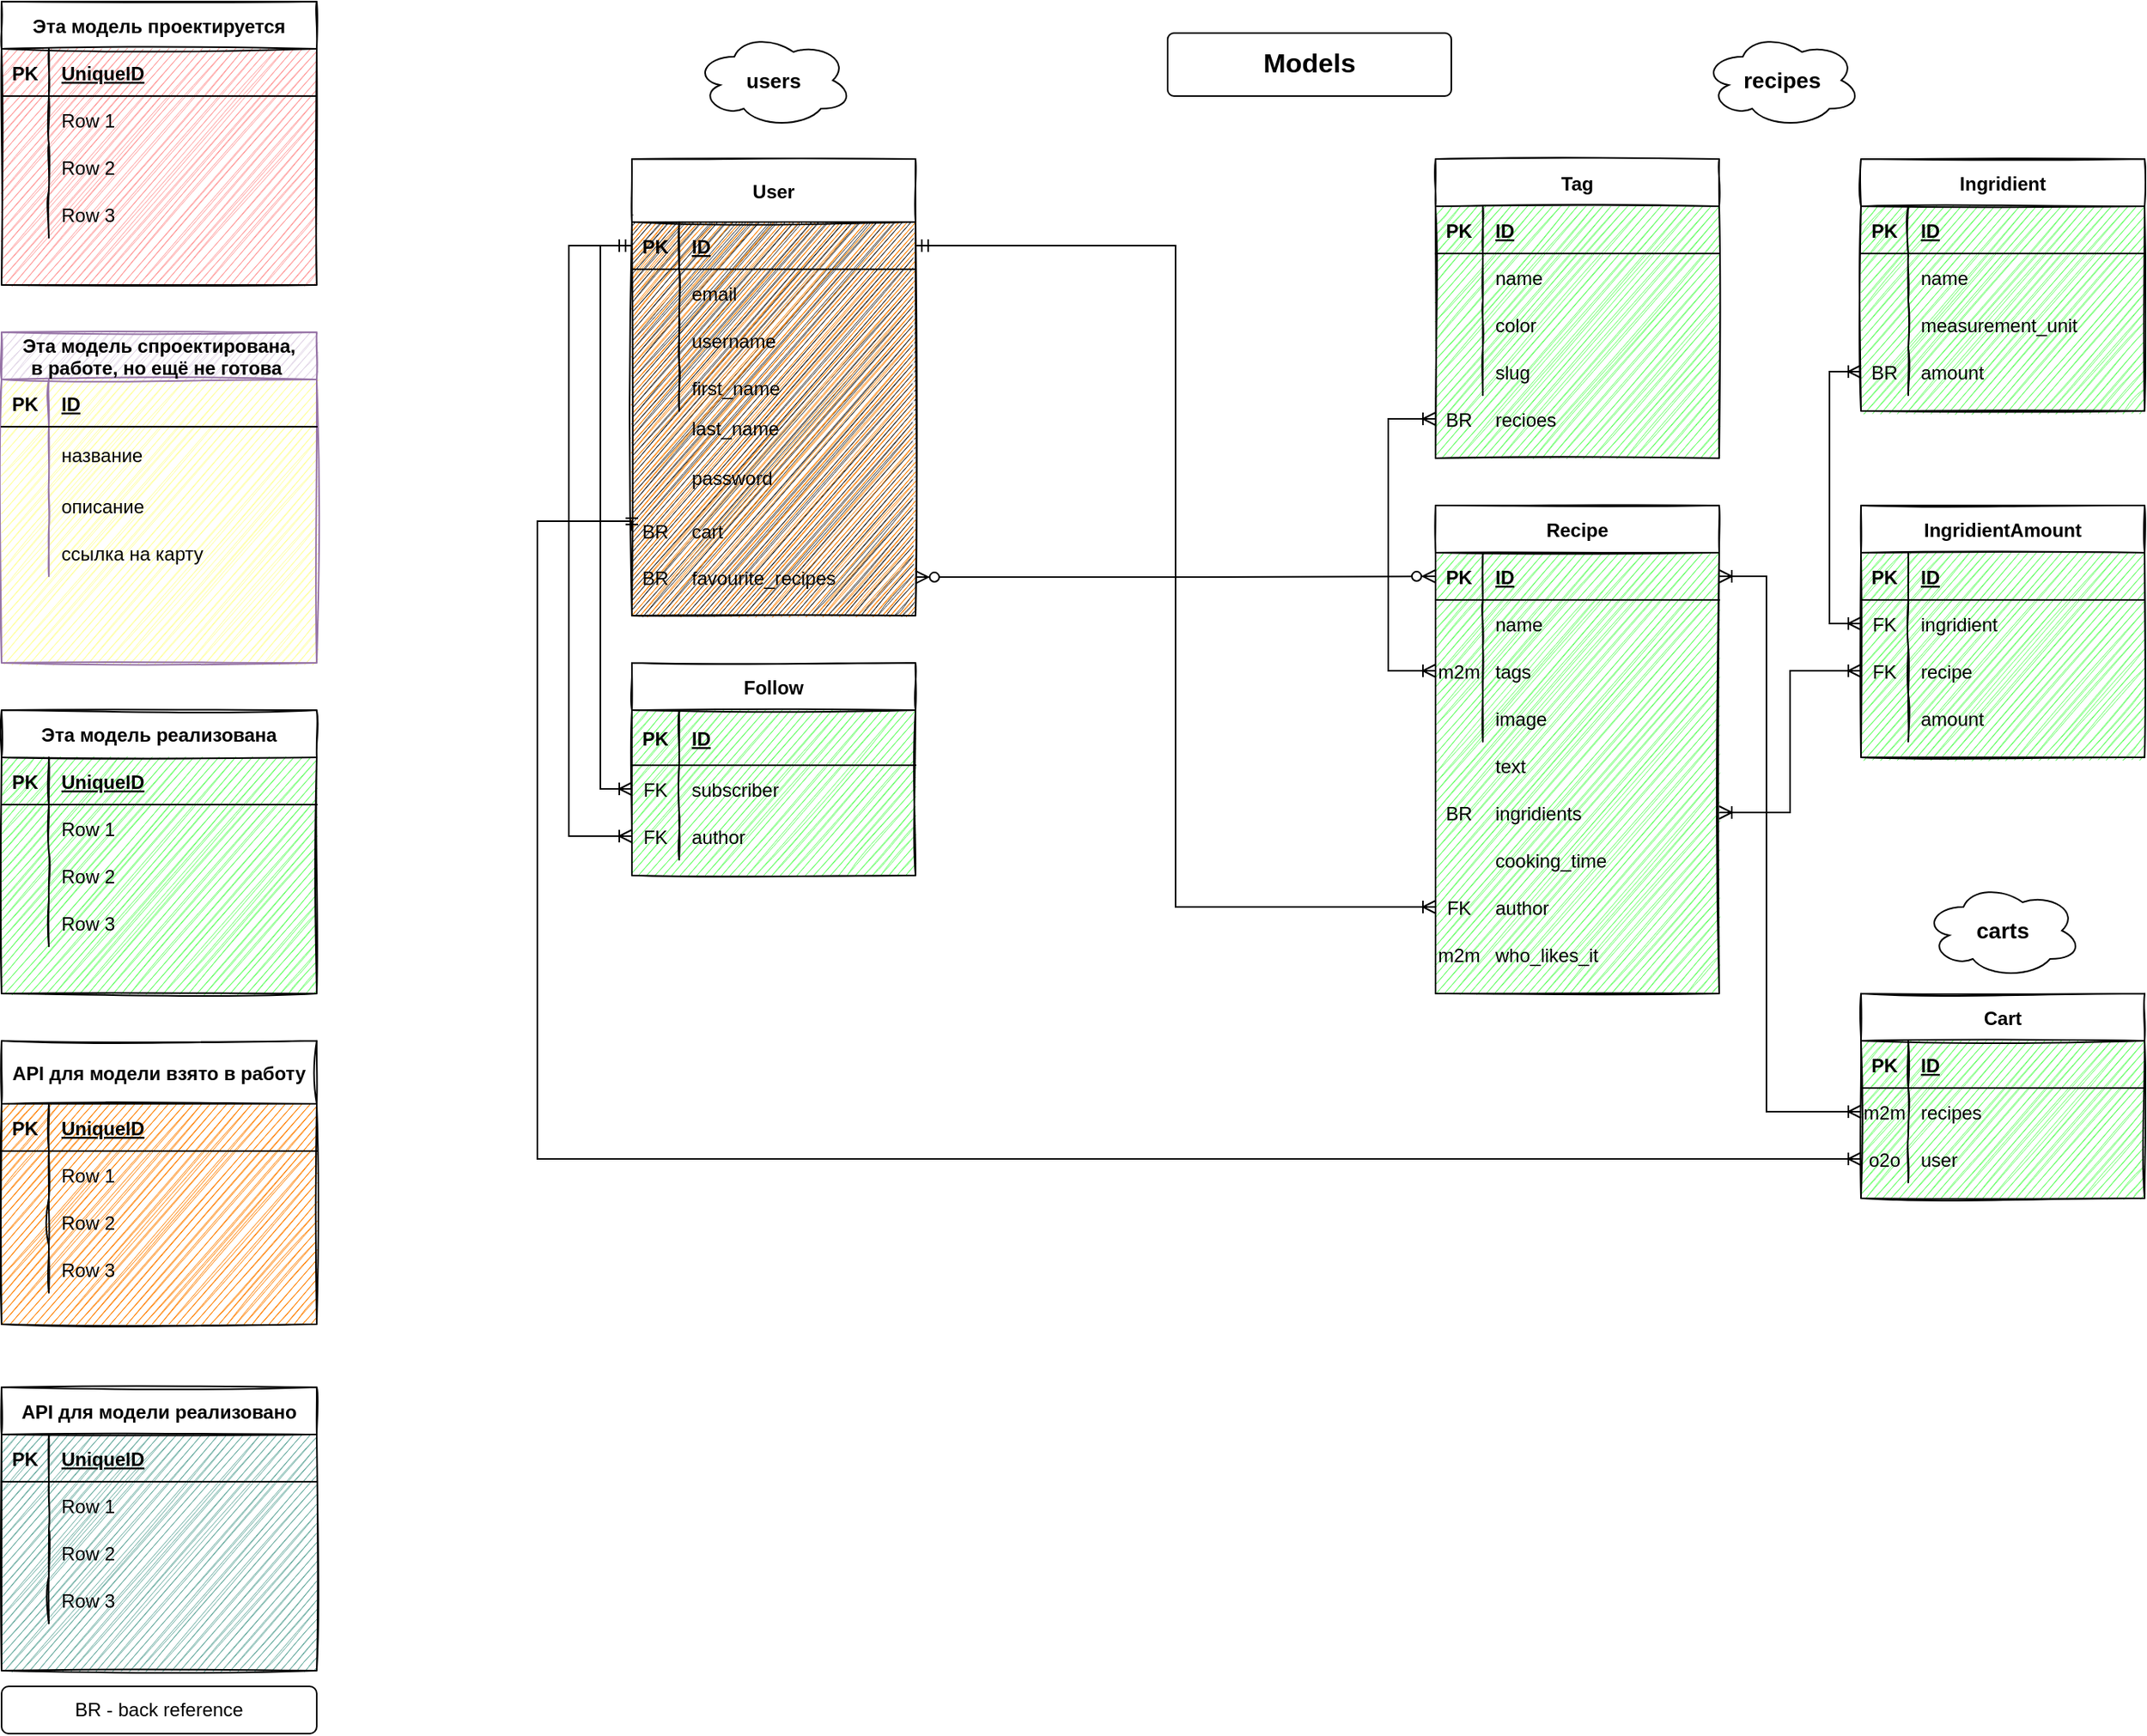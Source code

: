 <mxfile>
    <diagram id="C5RBs43oDa-KdzZeNtuy" name="Page-1">
        <mxGraphModel dx="1593" dy="440" grid="1" gridSize="10" guides="1" tooltips="1" connect="1" arrows="1" fold="1" page="1" pageScale="1" pageWidth="827" pageHeight="1169" math="0" shadow="0">
            <root>
                <mxCell id="WIyWlLk6GJQsqaUBKTNV-0"/>
                <mxCell id="WIyWlLk6GJQsqaUBKTNV-1" parent="WIyWlLk6GJQsqaUBKTNV-0"/>
                <mxCell id="lM1UBg-oIIu236r284WK-58" value="Tag" style="shape=table;startSize=30;container=1;collapsible=1;childLayout=tableLayout;fixedRows=1;rowLines=0;fontStyle=1;align=center;resizeLast=1;rounded=0;swimlaneFillColor=#66FF66;sketch=1;" parent="WIyWlLk6GJQsqaUBKTNV-1" vertex="1">
                    <mxGeometry x="110" y="110" width="180" height="190" as="geometry"/>
                </mxCell>
                <mxCell id="lM1UBg-oIIu236r284WK-59" value="" style="shape=partialRectangle;collapsible=0;dropTarget=0;pointerEvents=0;fillColor=none;top=0;left=0;bottom=1;right=0;points=[[0,0.5],[1,0.5]];portConstraint=eastwest;" parent="lM1UBg-oIIu236r284WK-58" vertex="1">
                    <mxGeometry y="30" width="180" height="30" as="geometry"/>
                </mxCell>
                <mxCell id="lM1UBg-oIIu236r284WK-60" value="PK" style="shape=partialRectangle;connectable=0;fillColor=none;top=0;left=0;bottom=0;right=0;fontStyle=1;overflow=hidden;" parent="lM1UBg-oIIu236r284WK-59" vertex="1">
                    <mxGeometry width="30" height="30" as="geometry">
                        <mxRectangle width="30" height="30" as="alternateBounds"/>
                    </mxGeometry>
                </mxCell>
                <mxCell id="lM1UBg-oIIu236r284WK-61" value="ID" style="shape=partialRectangle;connectable=0;fillColor=none;top=0;left=0;bottom=0;right=0;align=left;spacingLeft=6;fontStyle=5;overflow=hidden;" parent="lM1UBg-oIIu236r284WK-59" vertex="1">
                    <mxGeometry x="30" width="150" height="30" as="geometry">
                        <mxRectangle width="150" height="30" as="alternateBounds"/>
                    </mxGeometry>
                </mxCell>
                <mxCell id="lM1UBg-oIIu236r284WK-62" value="" style="shape=partialRectangle;collapsible=0;dropTarget=0;pointerEvents=0;fillColor=none;top=0;left=0;bottom=0;right=0;points=[[0,0.5],[1,0.5]];portConstraint=eastwest;" parent="lM1UBg-oIIu236r284WK-58" vertex="1">
                    <mxGeometry y="60" width="180" height="30" as="geometry"/>
                </mxCell>
                <mxCell id="lM1UBg-oIIu236r284WK-63" value="" style="shape=partialRectangle;connectable=0;fillColor=none;top=0;left=0;bottom=0;right=0;editable=1;overflow=hidden;" parent="lM1UBg-oIIu236r284WK-62" vertex="1">
                    <mxGeometry width="30" height="30" as="geometry">
                        <mxRectangle width="30" height="30" as="alternateBounds"/>
                    </mxGeometry>
                </mxCell>
                <mxCell id="lM1UBg-oIIu236r284WK-64" value="name" style="shape=partialRectangle;connectable=0;fillColor=none;top=0;left=0;bottom=0;right=0;align=left;spacingLeft=6;overflow=hidden;" parent="lM1UBg-oIIu236r284WK-62" vertex="1">
                    <mxGeometry x="30" width="150" height="30" as="geometry">
                        <mxRectangle width="150" height="30" as="alternateBounds"/>
                    </mxGeometry>
                </mxCell>
                <mxCell id="lM1UBg-oIIu236r284WK-65" value="" style="shape=partialRectangle;collapsible=0;dropTarget=0;pointerEvents=0;fillColor=none;top=0;left=0;bottom=0;right=0;points=[[0,0.5],[1,0.5]];portConstraint=eastwest;" parent="lM1UBg-oIIu236r284WK-58" vertex="1">
                    <mxGeometry y="90" width="180" height="30" as="geometry"/>
                </mxCell>
                <mxCell id="lM1UBg-oIIu236r284WK-66" value="" style="shape=partialRectangle;connectable=0;fillColor=none;top=0;left=0;bottom=0;right=0;editable=1;overflow=hidden;" parent="lM1UBg-oIIu236r284WK-65" vertex="1">
                    <mxGeometry width="30" height="30" as="geometry">
                        <mxRectangle width="30" height="30" as="alternateBounds"/>
                    </mxGeometry>
                </mxCell>
                <mxCell id="lM1UBg-oIIu236r284WK-67" value="color" style="shape=partialRectangle;connectable=0;fillColor=none;top=0;left=0;bottom=0;right=0;align=left;spacingLeft=6;overflow=hidden;" parent="lM1UBg-oIIu236r284WK-65" vertex="1">
                    <mxGeometry x="30" width="150" height="30" as="geometry">
                        <mxRectangle width="150" height="30" as="alternateBounds"/>
                    </mxGeometry>
                </mxCell>
                <mxCell id="lM1UBg-oIIu236r284WK-68" value="" style="shape=partialRectangle;collapsible=0;dropTarget=0;pointerEvents=0;fillColor=none;top=0;left=0;bottom=0;right=0;points=[[0,0.5],[1,0.5]];portConstraint=eastwest;" parent="lM1UBg-oIIu236r284WK-58" vertex="1">
                    <mxGeometry y="120" width="180" height="30" as="geometry"/>
                </mxCell>
                <mxCell id="lM1UBg-oIIu236r284WK-69" value="" style="shape=partialRectangle;connectable=0;fillColor=none;top=0;left=0;bottom=0;right=0;editable=1;overflow=hidden;" parent="lM1UBg-oIIu236r284WK-68" vertex="1">
                    <mxGeometry width="30" height="30" as="geometry">
                        <mxRectangle width="30" height="30" as="alternateBounds"/>
                    </mxGeometry>
                </mxCell>
                <mxCell id="lM1UBg-oIIu236r284WK-70" value="slug" style="shape=partialRectangle;connectable=0;fillColor=none;top=0;left=0;bottom=0;right=0;align=left;spacingLeft=6;overflow=hidden;" parent="lM1UBg-oIIu236r284WK-68" vertex="1">
                    <mxGeometry x="30" width="150" height="30" as="geometry">
                        <mxRectangle width="150" height="30" as="alternateBounds"/>
                    </mxGeometry>
                </mxCell>
                <mxCell id="lM1UBg-oIIu236r284WK-71" value="Ingridient" style="shape=table;startSize=30;container=1;collapsible=1;childLayout=tableLayout;fixedRows=1;rowLines=0;fontStyle=1;align=center;resizeLast=1;rounded=0;swimlaneFillColor=#66FF66;sketch=1;" parent="WIyWlLk6GJQsqaUBKTNV-1" vertex="1">
                    <mxGeometry x="380" y="110" width="180" height="160" as="geometry"/>
                </mxCell>
                <mxCell id="lM1UBg-oIIu236r284WK-72" value="" style="shape=partialRectangle;collapsible=0;dropTarget=0;pointerEvents=0;fillColor=none;top=0;left=0;bottom=1;right=0;points=[[0,0.5],[1,0.5]];portConstraint=eastwest;" parent="lM1UBg-oIIu236r284WK-71" vertex="1">
                    <mxGeometry y="30" width="180" height="30" as="geometry"/>
                </mxCell>
                <mxCell id="lM1UBg-oIIu236r284WK-73" value="PK" style="shape=partialRectangle;connectable=0;fillColor=none;top=0;left=0;bottom=0;right=0;fontStyle=1;overflow=hidden;" parent="lM1UBg-oIIu236r284WK-72" vertex="1">
                    <mxGeometry width="30" height="30" as="geometry">
                        <mxRectangle width="30" height="30" as="alternateBounds"/>
                    </mxGeometry>
                </mxCell>
                <mxCell id="lM1UBg-oIIu236r284WK-74" value="ID" style="shape=partialRectangle;connectable=0;fillColor=none;top=0;left=0;bottom=0;right=0;align=left;spacingLeft=6;fontStyle=5;overflow=hidden;" parent="lM1UBg-oIIu236r284WK-72" vertex="1">
                    <mxGeometry x="30" width="150" height="30" as="geometry">
                        <mxRectangle width="150" height="30" as="alternateBounds"/>
                    </mxGeometry>
                </mxCell>
                <mxCell id="lM1UBg-oIIu236r284WK-75" value="" style="shape=partialRectangle;collapsible=0;dropTarget=0;pointerEvents=0;fillColor=none;top=0;left=0;bottom=0;right=0;points=[[0,0.5],[1,0.5]];portConstraint=eastwest;" parent="lM1UBg-oIIu236r284WK-71" vertex="1">
                    <mxGeometry y="60" width="180" height="30" as="geometry"/>
                </mxCell>
                <mxCell id="lM1UBg-oIIu236r284WK-76" value="" style="shape=partialRectangle;connectable=0;fillColor=none;top=0;left=0;bottom=0;right=0;editable=1;overflow=hidden;" parent="lM1UBg-oIIu236r284WK-75" vertex="1">
                    <mxGeometry width="30" height="30" as="geometry">
                        <mxRectangle width="30" height="30" as="alternateBounds"/>
                    </mxGeometry>
                </mxCell>
                <mxCell id="lM1UBg-oIIu236r284WK-77" value="name" style="shape=partialRectangle;connectable=0;fillColor=none;top=0;left=0;bottom=0;right=0;align=left;spacingLeft=6;overflow=hidden;" parent="lM1UBg-oIIu236r284WK-75" vertex="1">
                    <mxGeometry x="30" width="150" height="30" as="geometry">
                        <mxRectangle width="150" height="30" as="alternateBounds"/>
                    </mxGeometry>
                </mxCell>
                <mxCell id="lM1UBg-oIIu236r284WK-78" value="" style="shape=partialRectangle;collapsible=0;dropTarget=0;pointerEvents=0;fillColor=none;top=0;left=0;bottom=0;right=0;points=[[0,0.5],[1,0.5]];portConstraint=eastwest;" parent="lM1UBg-oIIu236r284WK-71" vertex="1">
                    <mxGeometry y="90" width="180" height="30" as="geometry"/>
                </mxCell>
                <mxCell id="lM1UBg-oIIu236r284WK-79" value="" style="shape=partialRectangle;connectable=0;fillColor=none;top=0;left=0;bottom=0;right=0;editable=1;overflow=hidden;" parent="lM1UBg-oIIu236r284WK-78" vertex="1">
                    <mxGeometry width="30" height="30" as="geometry">
                        <mxRectangle width="30" height="30" as="alternateBounds"/>
                    </mxGeometry>
                </mxCell>
                <mxCell id="lM1UBg-oIIu236r284WK-80" value="measurement_unit" style="shape=partialRectangle;connectable=0;fillColor=none;top=0;left=0;bottom=0;right=0;align=left;spacingLeft=6;overflow=hidden;" parent="lM1UBg-oIIu236r284WK-78" vertex="1">
                    <mxGeometry x="30" width="150" height="30" as="geometry">
                        <mxRectangle width="150" height="30" as="alternateBounds"/>
                    </mxGeometry>
                </mxCell>
                <mxCell id="lM1UBg-oIIu236r284WK-81" value="" style="shape=partialRectangle;collapsible=0;dropTarget=0;pointerEvents=0;fillColor=none;top=0;left=0;bottom=0;right=0;points=[[0,0.5],[1,0.5]];portConstraint=eastwest;" parent="lM1UBg-oIIu236r284WK-71" vertex="1">
                    <mxGeometry y="120" width="180" height="30" as="geometry"/>
                </mxCell>
                <mxCell id="lM1UBg-oIIu236r284WK-82" value="BR" style="shape=partialRectangle;connectable=0;fillColor=none;top=0;left=0;bottom=0;right=0;editable=1;overflow=hidden;" parent="lM1UBg-oIIu236r284WK-81" vertex="1">
                    <mxGeometry width="30" height="30" as="geometry">
                        <mxRectangle width="30" height="30" as="alternateBounds"/>
                    </mxGeometry>
                </mxCell>
                <mxCell id="lM1UBg-oIIu236r284WK-83" value="amount" style="shape=partialRectangle;connectable=0;fillColor=none;top=0;left=0;bottom=0;right=0;align=left;spacingLeft=6;overflow=hidden;" parent="lM1UBg-oIIu236r284WK-81" vertex="1">
                    <mxGeometry x="30" width="150" height="30" as="geometry">
                        <mxRectangle width="150" height="30" as="alternateBounds"/>
                    </mxGeometry>
                </mxCell>
                <mxCell id="lM1UBg-oIIu236r284WK-107" value="" style="group;rounded=0;fontStyle=1;verticalAlign=middle;strokeColor=#f0f0f0;fillColor=#2a2a2a;swimlaneFillColor=#66FF66;startSize=30;sketch=1;" parent="WIyWlLk6GJQsqaUBKTNV-1" vertex="1" connectable="0">
                    <mxGeometry x="-400" y="110" width="180" height="290" as="geometry"/>
                </mxCell>
                <mxCell id="lM1UBg-oIIu236r284WK-42" value="User" style="shape=table;startSize=40;container=1;collapsible=1;childLayout=tableLayout;fixedRows=1;rowLines=0;fontStyle=1;align=center;resizeLast=1;rounded=0;swimlaneFillColor=#FF8000;sketch=1;" parent="lM1UBg-oIIu236r284WK-107" vertex="1">
                    <mxGeometry width="180" height="290.0" as="geometry"/>
                </mxCell>
                <mxCell id="lM1UBg-oIIu236r284WK-43" value="" style="shape=partialRectangle;collapsible=0;dropTarget=0;pointerEvents=0;fillColor=none;top=0;left=0;bottom=1;right=0;points=[[0,0.5],[1,0.5]];portConstraint=eastwest;" parent="lM1UBg-oIIu236r284WK-42" vertex="1">
                    <mxGeometry y="40" width="180" height="30" as="geometry"/>
                </mxCell>
                <mxCell id="lM1UBg-oIIu236r284WK-44" value="PK" style="shape=partialRectangle;connectable=0;fillColor=none;top=0;left=0;bottom=0;right=0;fontStyle=1;overflow=hidden;" parent="lM1UBg-oIIu236r284WK-43" vertex="1">
                    <mxGeometry width="30" height="30" as="geometry">
                        <mxRectangle width="30" height="30" as="alternateBounds"/>
                    </mxGeometry>
                </mxCell>
                <mxCell id="lM1UBg-oIIu236r284WK-45" value="ID" style="shape=partialRectangle;connectable=0;fillColor=none;top=0;left=0;bottom=0;right=0;align=left;spacingLeft=6;fontStyle=5;overflow=hidden;" parent="lM1UBg-oIIu236r284WK-43" vertex="1">
                    <mxGeometry x="30" width="150" height="30" as="geometry">
                        <mxRectangle width="150" height="30" as="alternateBounds"/>
                    </mxGeometry>
                </mxCell>
                <mxCell id="lM1UBg-oIIu236r284WK-46" value="" style="shape=partialRectangle;collapsible=0;dropTarget=0;pointerEvents=0;fillColor=none;top=0;left=0;bottom=0;right=0;points=[[0,0.5],[1,0.5]];portConstraint=eastwest;" parent="lM1UBg-oIIu236r284WK-42" vertex="1">
                    <mxGeometry y="70" width="180" height="30" as="geometry"/>
                </mxCell>
                <mxCell id="lM1UBg-oIIu236r284WK-47" value="" style="shape=partialRectangle;connectable=0;fillColor=none;top=0;left=0;bottom=0;right=0;editable=1;overflow=hidden;" parent="lM1UBg-oIIu236r284WK-46" vertex="1">
                    <mxGeometry width="30" height="30" as="geometry">
                        <mxRectangle width="30" height="30" as="alternateBounds"/>
                    </mxGeometry>
                </mxCell>
                <mxCell id="lM1UBg-oIIu236r284WK-48" value="email" style="shape=partialRectangle;connectable=0;fillColor=none;top=0;left=0;bottom=0;right=0;align=left;spacingLeft=6;overflow=hidden;" parent="lM1UBg-oIIu236r284WK-46" vertex="1">
                    <mxGeometry x="30" width="150" height="30" as="geometry">
                        <mxRectangle width="150" height="30" as="alternateBounds"/>
                    </mxGeometry>
                </mxCell>
                <mxCell id="lM1UBg-oIIu236r284WK-49" value="" style="shape=partialRectangle;collapsible=0;dropTarget=0;pointerEvents=0;fillColor=none;top=0;left=0;bottom=0;right=0;points=[[0,0.5],[1,0.5]];portConstraint=eastwest;" parent="lM1UBg-oIIu236r284WK-42" vertex="1">
                    <mxGeometry y="100" width="180" height="30" as="geometry"/>
                </mxCell>
                <mxCell id="lM1UBg-oIIu236r284WK-50" value="" style="shape=partialRectangle;connectable=0;fillColor=none;top=0;left=0;bottom=0;right=0;editable=1;overflow=hidden;" parent="lM1UBg-oIIu236r284WK-49" vertex="1">
                    <mxGeometry width="30" height="30" as="geometry">
                        <mxRectangle width="30" height="30" as="alternateBounds"/>
                    </mxGeometry>
                </mxCell>
                <mxCell id="lM1UBg-oIIu236r284WK-51" value="username" style="shape=partialRectangle;connectable=0;fillColor=none;top=0;left=0;bottom=0;right=0;align=left;spacingLeft=6;overflow=hidden;" parent="lM1UBg-oIIu236r284WK-49" vertex="1">
                    <mxGeometry x="30" width="150" height="30" as="geometry">
                        <mxRectangle width="150" height="30" as="alternateBounds"/>
                    </mxGeometry>
                </mxCell>
                <mxCell id="lM1UBg-oIIu236r284WK-52" value="" style="shape=partialRectangle;collapsible=0;dropTarget=0;pointerEvents=0;fillColor=none;top=0;left=0;bottom=0;right=0;points=[[0,0.5],[1,0.5]];portConstraint=eastwest;" parent="lM1UBg-oIIu236r284WK-42" vertex="1">
                    <mxGeometry y="130" width="180" height="30" as="geometry"/>
                </mxCell>
                <mxCell id="lM1UBg-oIIu236r284WK-53" value="" style="shape=partialRectangle;connectable=0;fillColor=none;top=0;left=0;bottom=0;right=0;editable=1;overflow=hidden;" parent="lM1UBg-oIIu236r284WK-52" vertex="1">
                    <mxGeometry width="30" height="30" as="geometry">
                        <mxRectangle width="30" height="30" as="alternateBounds"/>
                    </mxGeometry>
                </mxCell>
                <mxCell id="lM1UBg-oIIu236r284WK-54" value="first_name" style="shape=partialRectangle;connectable=0;fillColor=none;top=0;left=0;bottom=0;right=0;align=left;spacingLeft=6;overflow=hidden;" parent="lM1UBg-oIIu236r284WK-52" vertex="1">
                    <mxGeometry x="30" width="150" height="30" as="geometry">
                        <mxRectangle width="150" height="30" as="alternateBounds"/>
                    </mxGeometry>
                </mxCell>
                <mxCell id="lM1UBg-oIIu236r284WK-57" value="" style="shape=partialRectangle;connectable=0;fillColor=none;top=0;left=0;bottom=0;right=0;align=left;spacingLeft=6;overflow=hidden;" parent="lM1UBg-oIIu236r284WK-107" vertex="1">
                    <mxGeometry x="30" y="222.772" width="150" height="34.8" as="geometry">
                        <mxRectangle width="150" height="30" as="alternateBounds"/>
                    </mxGeometry>
                </mxCell>
                <mxCell id="lM1UBg-oIIu236r284WK-109" value="" style="shape=partialRectangle;connectable=0;fillColor=none;top=0;left=0;bottom=0;right=0;editable=1;overflow=hidden;" parent="lM1UBg-oIIu236r284WK-107" vertex="1">
                    <mxGeometry y="187.972" width="30" height="34.8" as="geometry">
                        <mxRectangle width="30" height="30" as="alternateBounds"/>
                    </mxGeometry>
                </mxCell>
                <mxCell id="lM1UBg-oIIu236r284WK-110" value="" style="shape=partialRectangle;connectable=0;fillColor=none;top=0;left=0;bottom=0;right=0;editable=1;overflow=hidden;" parent="lM1UBg-oIIu236r284WK-107" vertex="1">
                    <mxGeometry y="222.772" width="30" height="34.8" as="geometry">
                        <mxRectangle width="30" height="30" as="alternateBounds"/>
                    </mxGeometry>
                </mxCell>
                <mxCell id="lM1UBg-oIIu236r284WK-108" value="" style="shape=partialRectangle;connectable=0;fillColor=none;top=0;left=0;bottom=0;right=0;editable=1;overflow=hidden;" parent="lM1UBg-oIIu236r284WK-107" vertex="1">
                    <mxGeometry y="164.772" width="30" height="34.8" as="geometry">
                        <mxRectangle width="30" height="30" as="alternateBounds"/>
                    </mxGeometry>
                </mxCell>
                <mxCell id="lM1UBg-oIIu236r284WK-232" value="" style="shape=partialRectangle;connectable=0;fillColor=none;top=0;left=0;bottom=0;right=0;editable=1;overflow=hidden;" parent="lM1UBg-oIIu236r284WK-107" vertex="1">
                    <mxGeometry y="222.772" width="30" height="34.8" as="geometry">
                        <mxRectangle width="30" height="30" as="alternateBounds"/>
                    </mxGeometry>
                </mxCell>
                <mxCell id="lM1UBg-oIIu236r284WK-145" value="" style="shape=partialRectangle;collapsible=0;dropTarget=0;pointerEvents=0;fillColor=none;top=0;left=0;bottom=0;right=0;points=[[0,0.5],[1,0.5]];portConstraint=eastwest;" parent="lM1UBg-oIIu236r284WK-107" vertex="1">
                    <mxGeometry y="184.545" width="180" height="34.8" as="geometry"/>
                </mxCell>
                <mxCell id="lM1UBg-oIIu236r284WK-146" value="" style="shape=partialRectangle;connectable=0;fillColor=none;top=0;left=0;bottom=0;right=0;editable=1;overflow=hidden;" parent="lM1UBg-oIIu236r284WK-145" vertex="1">
                    <mxGeometry width="30" height="34.8" as="geometry">
                        <mxRectangle width="30" height="30" as="alternateBounds"/>
                    </mxGeometry>
                </mxCell>
                <mxCell id="lM1UBg-oIIu236r284WK-147" value="password" style="shape=partialRectangle;connectable=0;fillColor=none;top=0;left=0;bottom=0;right=0;align=left;spacingLeft=6;overflow=hidden;" parent="lM1UBg-oIIu236r284WK-145" vertex="1">
                    <mxGeometry x="30" width="150" height="34.8" as="geometry">
                        <mxRectangle width="150" height="30" as="alternateBounds"/>
                    </mxGeometry>
                </mxCell>
                <mxCell id="lM1UBg-oIIu236r284WK-294" value="" style="shape=partialRectangle;collapsible=0;dropTarget=0;pointerEvents=0;fillColor=none;top=0;left=0;bottom=0;right=0;points=[[0,0.5],[1,0.5]];portConstraint=eastwest;" parent="lM1UBg-oIIu236r284WK-107" vertex="1">
                    <mxGeometry y="219.348" width="180" height="33.462" as="geometry"/>
                </mxCell>
                <mxCell id="lM1UBg-oIIu236r284WK-295" value="BR" style="shape=partialRectangle;connectable=0;fillColor=none;top=0;left=0;bottom=0;right=0;editable=1;overflow=hidden;" parent="lM1UBg-oIIu236r284WK-294" vertex="1">
                    <mxGeometry width="30" height="33.462" as="geometry">
                        <mxRectangle width="30" height="30" as="alternateBounds"/>
                    </mxGeometry>
                </mxCell>
                <mxCell id="lM1UBg-oIIu236r284WK-296" value="cart" style="shape=partialRectangle;connectable=0;fillColor=none;top=0;left=0;bottom=0;right=0;align=left;spacingLeft=6;overflow=hidden;" parent="lM1UBg-oIIu236r284WK-294" vertex="1">
                    <mxGeometry x="30" width="150" height="33.462" as="geometry">
                        <mxRectangle width="150" height="30" as="alternateBounds"/>
                    </mxGeometry>
                </mxCell>
                <mxCell id="lM1UBg-oIIu236r284WK-142" value="" style="shape=partialRectangle;collapsible=0;dropTarget=0;pointerEvents=0;fillColor=none;top=0;left=0;bottom=0;right=0;points=[[0,0.5],[1,0.5]];portConstraint=eastwest;" parent="lM1UBg-oIIu236r284WK-107" vertex="1">
                    <mxGeometry y="153.169" width="180" height="34.8" as="geometry"/>
                </mxCell>
                <mxCell id="lM1UBg-oIIu236r284WK-143" value="" style="shape=partialRectangle;connectable=0;fillColor=none;top=0;left=0;bottom=0;right=0;editable=1;overflow=hidden;" parent="lM1UBg-oIIu236r284WK-142" vertex="1">
                    <mxGeometry width="30" height="34.8" as="geometry">
                        <mxRectangle width="30" height="30" as="alternateBounds"/>
                    </mxGeometry>
                </mxCell>
                <mxCell id="lM1UBg-oIIu236r284WK-144" value="last_name" style="shape=partialRectangle;connectable=0;fillColor=none;top=0;left=0;bottom=0;right=0;align=left;spacingLeft=6;overflow=hidden;" parent="lM1UBg-oIIu236r284WK-142" vertex="1">
                    <mxGeometry x="30" width="150" height="34.8" as="geometry">
                        <mxRectangle width="150" height="30" as="alternateBounds"/>
                    </mxGeometry>
                </mxCell>
                <mxCell id="2" value="" style="shape=partialRectangle;collapsible=0;dropTarget=0;pointerEvents=0;fillColor=none;top=0;left=0;bottom=0;right=0;points=[[0,0.5],[1,0.5]];portConstraint=eastwest;" parent="lM1UBg-oIIu236r284WK-107" vertex="1">
                    <mxGeometry y="248.808" width="180" height="33.462" as="geometry"/>
                </mxCell>
                <mxCell id="3" value="BR" style="shape=partialRectangle;connectable=0;fillColor=none;top=0;left=0;bottom=0;right=0;editable=1;overflow=hidden;" parent="2" vertex="1">
                    <mxGeometry width="30" height="33.462" as="geometry">
                        <mxRectangle width="30" height="30" as="alternateBounds"/>
                    </mxGeometry>
                </mxCell>
                <mxCell id="4" value="favourite_recipes" style="shape=partialRectangle;connectable=0;fillColor=none;top=0;left=0;bottom=0;right=0;align=left;spacingLeft=6;overflow=hidden;" parent="2" vertex="1">
                    <mxGeometry x="30" width="150" height="33.462" as="geometry">
                        <mxRectangle width="150" height="30" as="alternateBounds"/>
                    </mxGeometry>
                </mxCell>
                <mxCell id="lM1UBg-oIIu236r284WK-111" value="IngridientAmount" style="shape=table;startSize=30;container=1;collapsible=1;childLayout=tableLayout;fixedRows=1;rowLines=0;fontStyle=1;align=center;resizeLast=1;rounded=0;swimlaneFillColor=#66FF66;sketch=1;" parent="WIyWlLk6GJQsqaUBKTNV-1" vertex="1">
                    <mxGeometry x="380" y="330" width="180" height="160" as="geometry"/>
                </mxCell>
                <mxCell id="lM1UBg-oIIu236r284WK-112" value="" style="shape=partialRectangle;collapsible=0;dropTarget=0;pointerEvents=0;fillColor=none;top=0;left=0;bottom=1;right=0;points=[[0,0.5],[1,0.5]];portConstraint=eastwest;" parent="lM1UBg-oIIu236r284WK-111" vertex="1">
                    <mxGeometry y="30" width="180" height="30" as="geometry"/>
                </mxCell>
                <mxCell id="lM1UBg-oIIu236r284WK-113" value="PK" style="shape=partialRectangle;connectable=0;fillColor=none;top=0;left=0;bottom=0;right=0;fontStyle=1;overflow=hidden;" parent="lM1UBg-oIIu236r284WK-112" vertex="1">
                    <mxGeometry width="30" height="30" as="geometry">
                        <mxRectangle width="30" height="30" as="alternateBounds"/>
                    </mxGeometry>
                </mxCell>
                <mxCell id="lM1UBg-oIIu236r284WK-114" value="ID" style="shape=partialRectangle;connectable=0;fillColor=none;top=0;left=0;bottom=0;right=0;align=left;spacingLeft=6;fontStyle=5;overflow=hidden;" parent="lM1UBg-oIIu236r284WK-112" vertex="1">
                    <mxGeometry x="30" width="150" height="30" as="geometry">
                        <mxRectangle width="150" height="30" as="alternateBounds"/>
                    </mxGeometry>
                </mxCell>
                <mxCell id="lM1UBg-oIIu236r284WK-115" value="" style="shape=partialRectangle;collapsible=0;dropTarget=0;pointerEvents=0;fillColor=none;top=0;left=0;bottom=0;right=0;points=[[0,0.5],[1,0.5]];portConstraint=eastwest;" parent="lM1UBg-oIIu236r284WK-111" vertex="1">
                    <mxGeometry y="60" width="180" height="30" as="geometry"/>
                </mxCell>
                <mxCell id="lM1UBg-oIIu236r284WK-116" value="FK" style="shape=partialRectangle;connectable=0;fillColor=none;top=0;left=0;bottom=0;right=0;editable=1;overflow=hidden;" parent="lM1UBg-oIIu236r284WK-115" vertex="1">
                    <mxGeometry width="30" height="30" as="geometry">
                        <mxRectangle width="30" height="30" as="alternateBounds"/>
                    </mxGeometry>
                </mxCell>
                <mxCell id="lM1UBg-oIIu236r284WK-117" value="ingridient" style="shape=partialRectangle;connectable=0;fillColor=none;top=0;left=0;bottom=0;right=0;align=left;spacingLeft=6;overflow=hidden;" parent="lM1UBg-oIIu236r284WK-115" vertex="1">
                    <mxGeometry x="30" width="150" height="30" as="geometry">
                        <mxRectangle width="150" height="30" as="alternateBounds"/>
                    </mxGeometry>
                </mxCell>
                <mxCell id="lM1UBg-oIIu236r284WK-118" value="" style="shape=partialRectangle;collapsible=0;dropTarget=0;pointerEvents=0;fillColor=none;top=0;left=0;bottom=0;right=0;points=[[0,0.5],[1,0.5]];portConstraint=eastwest;" parent="lM1UBg-oIIu236r284WK-111" vertex="1">
                    <mxGeometry y="90" width="180" height="30" as="geometry"/>
                </mxCell>
                <mxCell id="lM1UBg-oIIu236r284WK-119" value="FK" style="shape=partialRectangle;connectable=0;fillColor=none;top=0;left=0;bottom=0;right=0;editable=1;overflow=hidden;" parent="lM1UBg-oIIu236r284WK-118" vertex="1">
                    <mxGeometry width="30" height="30" as="geometry">
                        <mxRectangle width="30" height="30" as="alternateBounds"/>
                    </mxGeometry>
                </mxCell>
                <mxCell id="lM1UBg-oIIu236r284WK-120" value="recipe" style="shape=partialRectangle;connectable=0;fillColor=none;top=0;left=0;bottom=0;right=0;align=left;spacingLeft=6;overflow=hidden;" parent="lM1UBg-oIIu236r284WK-118" vertex="1">
                    <mxGeometry x="30" width="150" height="30" as="geometry">
                        <mxRectangle width="150" height="30" as="alternateBounds"/>
                    </mxGeometry>
                </mxCell>
                <mxCell id="lM1UBg-oIIu236r284WK-121" value="" style="shape=partialRectangle;collapsible=0;dropTarget=0;pointerEvents=0;fillColor=none;top=0;left=0;bottom=0;right=0;points=[[0,0.5],[1,0.5]];portConstraint=eastwest;" parent="lM1UBg-oIIu236r284WK-111" vertex="1">
                    <mxGeometry y="120" width="180" height="30" as="geometry"/>
                </mxCell>
                <mxCell id="lM1UBg-oIIu236r284WK-122" value="" style="shape=partialRectangle;connectable=0;fillColor=none;top=0;left=0;bottom=0;right=0;editable=1;overflow=hidden;" parent="lM1UBg-oIIu236r284WK-121" vertex="1">
                    <mxGeometry width="30" height="30" as="geometry">
                        <mxRectangle width="30" height="30" as="alternateBounds"/>
                    </mxGeometry>
                </mxCell>
                <mxCell id="lM1UBg-oIIu236r284WK-123" value="amount" style="shape=partialRectangle;connectable=0;fillColor=none;top=0;left=0;bottom=0;right=0;align=left;spacingLeft=6;overflow=hidden;" parent="lM1UBg-oIIu236r284WK-121" vertex="1">
                    <mxGeometry x="30" width="150" height="30" as="geometry">
                        <mxRectangle width="150" height="30" as="alternateBounds"/>
                    </mxGeometry>
                </mxCell>
                <mxCell id="lM1UBg-oIIu236r284WK-124" value="" style="edgeStyle=elbowEdgeStyle;fontSize=12;html=1;endArrow=ERoneToMany;startArrow=ERoneToMany;rounded=0;entryX=0;entryY=0.5;entryDx=0;entryDy=0;exitX=0;exitY=0.5;exitDx=0;exitDy=0;" parent="WIyWlLk6GJQsqaUBKTNV-1" source="lM1UBg-oIIu236r284WK-115" target="lM1UBg-oIIu236r284WK-81" edge="1">
                    <mxGeometry width="100" height="100" relative="1" as="geometry">
                        <mxPoint x="100" y="360" as="sourcePoint"/>
                        <mxPoint x="200" y="260" as="targetPoint"/>
                        <Array as="points">
                            <mxPoint x="360" y="330"/>
                        </Array>
                    </mxGeometry>
                </mxCell>
                <mxCell id="lM1UBg-oIIu236r284WK-125" value="" style="edgeStyle=elbowEdgeStyle;fontSize=12;html=1;endArrow=ERoneToMany;startArrow=ERoneToMany;rounded=0;entryX=0;entryY=0.5;entryDx=0;entryDy=0;exitX=1;exitY=0.5;exitDx=0;exitDy=0;" parent="WIyWlLk6GJQsqaUBKTNV-1" source="lM1UBg-oIIu236r284WK-133" target="lM1UBg-oIIu236r284WK-118" edge="1">
                    <mxGeometry width="100" height="100" relative="1" as="geometry">
                        <mxPoint x="160" y="520" as="sourcePoint"/>
                        <mxPoint x="250" y="530" as="targetPoint"/>
                    </mxGeometry>
                </mxCell>
                <mxCell id="lM1UBg-oIIu236r284WK-84" value="Recipe" style="shape=table;startSize=30;container=1;collapsible=1;childLayout=tableLayout;fixedRows=1;rowLines=0;fontStyle=1;align=center;resizeLast=1;rounded=0;swimlaneFillColor=#66FF66;sketch=1;" parent="WIyWlLk6GJQsqaUBKTNV-1" vertex="1">
                    <mxGeometry x="110" y="330" width="180" height="310" as="geometry"/>
                </mxCell>
                <mxCell id="lM1UBg-oIIu236r284WK-85" value="" style="shape=partialRectangle;collapsible=0;dropTarget=0;pointerEvents=0;fillColor=none;top=0;left=0;bottom=1;right=0;points=[[0,0.5],[1,0.5]];portConstraint=eastwest;" parent="lM1UBg-oIIu236r284WK-84" vertex="1">
                    <mxGeometry y="30" width="180" height="30" as="geometry"/>
                </mxCell>
                <mxCell id="lM1UBg-oIIu236r284WK-86" value="PK" style="shape=partialRectangle;connectable=0;fillColor=none;top=0;left=0;bottom=0;right=0;fontStyle=1;overflow=hidden;" parent="lM1UBg-oIIu236r284WK-85" vertex="1">
                    <mxGeometry width="30" height="30" as="geometry">
                        <mxRectangle width="30" height="30" as="alternateBounds"/>
                    </mxGeometry>
                </mxCell>
                <mxCell id="lM1UBg-oIIu236r284WK-87" value="ID" style="shape=partialRectangle;connectable=0;fillColor=none;top=0;left=0;bottom=0;right=0;align=left;spacingLeft=6;fontStyle=5;overflow=hidden;" parent="lM1UBg-oIIu236r284WK-85" vertex="1">
                    <mxGeometry x="30" width="150" height="30" as="geometry">
                        <mxRectangle width="150" height="30" as="alternateBounds"/>
                    </mxGeometry>
                </mxCell>
                <mxCell id="lM1UBg-oIIu236r284WK-88" value="" style="shape=partialRectangle;collapsible=0;dropTarget=0;pointerEvents=0;fillColor=none;top=0;left=0;bottom=0;right=0;points=[[0,0.5],[1,0.5]];portConstraint=eastwest;" parent="lM1UBg-oIIu236r284WK-84" vertex="1">
                    <mxGeometry y="60" width="180" height="30" as="geometry"/>
                </mxCell>
                <mxCell id="lM1UBg-oIIu236r284WK-89" value="" style="shape=partialRectangle;connectable=0;fillColor=none;top=0;left=0;bottom=0;right=0;editable=1;overflow=hidden;" parent="lM1UBg-oIIu236r284WK-88" vertex="1">
                    <mxGeometry width="30" height="30" as="geometry">
                        <mxRectangle width="30" height="30" as="alternateBounds"/>
                    </mxGeometry>
                </mxCell>
                <mxCell id="lM1UBg-oIIu236r284WK-90" value="name" style="shape=partialRectangle;connectable=0;fillColor=none;top=0;left=0;bottom=0;right=0;align=left;spacingLeft=6;overflow=hidden;" parent="lM1UBg-oIIu236r284WK-88" vertex="1">
                    <mxGeometry x="30" width="150" height="30" as="geometry">
                        <mxRectangle width="150" height="30" as="alternateBounds"/>
                    </mxGeometry>
                </mxCell>
                <mxCell id="lM1UBg-oIIu236r284WK-91" value="" style="shape=partialRectangle;collapsible=0;dropTarget=0;pointerEvents=0;fillColor=none;top=0;left=0;bottom=0;right=0;points=[[0,0.5],[1,0.5]];portConstraint=eastwest;" parent="lM1UBg-oIIu236r284WK-84" vertex="1">
                    <mxGeometry y="90" width="180" height="30" as="geometry"/>
                </mxCell>
                <mxCell id="lM1UBg-oIIu236r284WK-92" value="m2m" style="shape=partialRectangle;connectable=0;fillColor=none;top=0;left=0;bottom=0;right=0;editable=1;overflow=hidden;" parent="lM1UBg-oIIu236r284WK-91" vertex="1">
                    <mxGeometry width="30" height="30" as="geometry">
                        <mxRectangle width="30" height="30" as="alternateBounds"/>
                    </mxGeometry>
                </mxCell>
                <mxCell id="lM1UBg-oIIu236r284WK-93" value="tags" style="shape=partialRectangle;connectable=0;fillColor=none;top=0;left=0;bottom=0;right=0;align=left;spacingLeft=6;overflow=hidden;" parent="lM1UBg-oIIu236r284WK-91" vertex="1">
                    <mxGeometry x="30" width="150" height="30" as="geometry">
                        <mxRectangle width="150" height="30" as="alternateBounds"/>
                    </mxGeometry>
                </mxCell>
                <mxCell id="lM1UBg-oIIu236r284WK-94" value="" style="shape=partialRectangle;collapsible=0;dropTarget=0;pointerEvents=0;fillColor=none;top=0;left=0;bottom=0;right=0;points=[[0,0.5],[1,0.5]];portConstraint=eastwest;" parent="lM1UBg-oIIu236r284WK-84" vertex="1">
                    <mxGeometry y="120" width="180" height="30" as="geometry"/>
                </mxCell>
                <mxCell id="lM1UBg-oIIu236r284WK-95" value="" style="shape=partialRectangle;connectable=0;fillColor=none;top=0;left=0;bottom=0;right=0;editable=1;overflow=hidden;" parent="lM1UBg-oIIu236r284WK-94" vertex="1">
                    <mxGeometry width="30" height="30" as="geometry">
                        <mxRectangle width="30" height="30" as="alternateBounds"/>
                    </mxGeometry>
                </mxCell>
                <mxCell id="lM1UBg-oIIu236r284WK-96" value="image" style="shape=partialRectangle;connectable=0;fillColor=none;top=0;left=0;bottom=0;right=0;align=left;spacingLeft=6;overflow=hidden;" parent="lM1UBg-oIIu236r284WK-94" vertex="1">
                    <mxGeometry x="30" width="150" height="30" as="geometry">
                        <mxRectangle width="150" height="30" as="alternateBounds"/>
                    </mxGeometry>
                </mxCell>
                <mxCell id="lM1UBg-oIIu236r284WK-130" value="" style="shape=partialRectangle;collapsible=0;dropTarget=0;pointerEvents=0;fillColor=none;top=0;left=0;bottom=0;right=0;points=[[0,0.5],[1,0.5]];portConstraint=eastwest;" parent="WIyWlLk6GJQsqaUBKTNV-1" vertex="1">
                    <mxGeometry x="110" y="480" width="180" height="30" as="geometry"/>
                </mxCell>
                <mxCell id="lM1UBg-oIIu236r284WK-131" value="" style="shape=partialRectangle;connectable=0;fillColor=none;top=0;left=0;bottom=0;right=0;editable=1;overflow=hidden;" parent="lM1UBg-oIIu236r284WK-130" vertex="1">
                    <mxGeometry width="30" height="30" as="geometry">
                        <mxRectangle width="30" height="30" as="alternateBounds"/>
                    </mxGeometry>
                </mxCell>
                <mxCell id="lM1UBg-oIIu236r284WK-132" value="text" style="shape=partialRectangle;connectable=0;fillColor=none;top=0;left=0;bottom=0;right=0;align=left;spacingLeft=6;overflow=hidden;" parent="lM1UBg-oIIu236r284WK-130" vertex="1">
                    <mxGeometry x="30" width="150" height="30" as="geometry">
                        <mxRectangle width="150" height="30" as="alternateBounds"/>
                    </mxGeometry>
                </mxCell>
                <mxCell id="lM1UBg-oIIu236r284WK-133" value="" style="shape=partialRectangle;collapsible=0;dropTarget=0;pointerEvents=0;fillColor=none;top=0;left=0;bottom=0;right=0;points=[[0,0.5],[1,0.5]];portConstraint=eastwest;" parent="WIyWlLk6GJQsqaUBKTNV-1" vertex="1">
                    <mxGeometry x="110" y="510" width="180" height="30" as="geometry"/>
                </mxCell>
                <mxCell id="lM1UBg-oIIu236r284WK-134" value="BR" style="shape=partialRectangle;connectable=0;fillColor=none;top=0;left=0;bottom=0;right=0;editable=1;overflow=hidden;" parent="lM1UBg-oIIu236r284WK-133" vertex="1">
                    <mxGeometry width="30" height="30" as="geometry">
                        <mxRectangle width="30" height="30" as="alternateBounds"/>
                    </mxGeometry>
                </mxCell>
                <mxCell id="lM1UBg-oIIu236r284WK-135" value="ingridients" style="shape=partialRectangle;connectable=0;fillColor=none;top=0;left=0;bottom=0;right=0;align=left;spacingLeft=6;overflow=hidden;" parent="lM1UBg-oIIu236r284WK-133" vertex="1">
                    <mxGeometry x="30" width="150" height="30" as="geometry">
                        <mxRectangle width="150" height="30" as="alternateBounds"/>
                    </mxGeometry>
                </mxCell>
                <mxCell id="lM1UBg-oIIu236r284WK-136" value="" style="shape=partialRectangle;collapsible=0;dropTarget=0;pointerEvents=0;fillColor=none;top=0;left=0;bottom=0;right=0;points=[[0,0.5],[1,0.5]];portConstraint=eastwest;" parent="WIyWlLk6GJQsqaUBKTNV-1" vertex="1">
                    <mxGeometry x="110" y="540" width="180" height="30" as="geometry"/>
                </mxCell>
                <mxCell id="lM1UBg-oIIu236r284WK-137" value="" style="shape=partialRectangle;connectable=0;fillColor=none;top=0;left=0;bottom=0;right=0;editable=1;overflow=hidden;" parent="lM1UBg-oIIu236r284WK-136" vertex="1">
                    <mxGeometry width="30" height="30" as="geometry">
                        <mxRectangle width="30" height="30" as="alternateBounds"/>
                    </mxGeometry>
                </mxCell>
                <mxCell id="lM1UBg-oIIu236r284WK-138" value="cooking_time" style="shape=partialRectangle;connectable=0;fillColor=none;top=0;left=0;bottom=0;right=0;align=left;spacingLeft=6;overflow=hidden;" parent="lM1UBg-oIIu236r284WK-136" vertex="1">
                    <mxGeometry x="30" width="150" height="30" as="geometry">
                        <mxRectangle width="150" height="30" as="alternateBounds"/>
                    </mxGeometry>
                </mxCell>
                <mxCell id="lM1UBg-oIIu236r284WK-139" value="" style="shape=partialRectangle;collapsible=0;dropTarget=0;pointerEvents=0;fillColor=none;top=0;left=0;bottom=0;right=0;points=[[0,0.5],[1,0.5]];portConstraint=eastwest;" parent="WIyWlLk6GJQsqaUBKTNV-1" vertex="1">
                    <mxGeometry x="110" y="570" width="180" height="30" as="geometry"/>
                </mxCell>
                <mxCell id="lM1UBg-oIIu236r284WK-140" value="FK" style="shape=partialRectangle;connectable=0;fillColor=none;top=0;left=0;bottom=0;right=0;editable=1;overflow=hidden;" parent="lM1UBg-oIIu236r284WK-139" vertex="1">
                    <mxGeometry width="30" height="30" as="geometry">
                        <mxRectangle width="30" height="30" as="alternateBounds"/>
                    </mxGeometry>
                </mxCell>
                <mxCell id="lM1UBg-oIIu236r284WK-141" value="author" style="shape=partialRectangle;connectable=0;fillColor=none;top=0;left=0;bottom=0;right=0;align=left;spacingLeft=6;overflow=hidden;" parent="lM1UBg-oIIu236r284WK-139" vertex="1">
                    <mxGeometry x="30" width="150" height="30" as="geometry">
                        <mxRectangle width="150" height="30" as="alternateBounds"/>
                    </mxGeometry>
                </mxCell>
                <mxCell id="lM1UBg-oIIu236r284WK-148" value="" style="edgeStyle=elbowEdgeStyle;fontSize=12;html=1;endArrow=ERoneToMany;startArrow=ERoneToMany;rounded=0;entryX=0;entryY=0.5;entryDx=0;entryDy=0;exitX=0;exitY=0.5;exitDx=0;exitDy=0;" parent="WIyWlLk6GJQsqaUBKTNV-1" source="lM1UBg-oIIu236r284WK-91" target="lM1UBg-oIIu236r284WK-149" edge="1">
                    <mxGeometry width="100" height="100" relative="1" as="geometry">
                        <mxPoint x="50" y="435" as="sourcePoint"/>
                        <mxPoint x="40" y="250" as="targetPoint"/>
                        <Array as="points">
                            <mxPoint x="80" y="400"/>
                            <mxPoint x="30" y="390"/>
                            <mxPoint x="80" y="290"/>
                        </Array>
                    </mxGeometry>
                </mxCell>
                <mxCell id="lM1UBg-oIIu236r284WK-149" value="" style="shape=partialRectangle;collapsible=0;dropTarget=0;pointerEvents=0;fillColor=none;top=0;left=0;bottom=0;right=0;points=[[0,0.5],[1,0.5]];portConstraint=eastwest;" parent="WIyWlLk6GJQsqaUBKTNV-1" vertex="1">
                    <mxGeometry x="110" y="260" width="180" height="30" as="geometry"/>
                </mxCell>
                <mxCell id="lM1UBg-oIIu236r284WK-150" value="BR" style="shape=partialRectangle;connectable=0;fillColor=none;top=0;left=0;bottom=0;right=0;editable=1;overflow=hidden;" parent="lM1UBg-oIIu236r284WK-149" vertex="1">
                    <mxGeometry width="30" height="30" as="geometry">
                        <mxRectangle width="30" height="30" as="alternateBounds"/>
                    </mxGeometry>
                </mxCell>
                <mxCell id="lM1UBg-oIIu236r284WK-151" value="recioes" style="shape=partialRectangle;connectable=0;fillColor=none;top=0;left=0;bottom=0;right=0;align=left;spacingLeft=6;overflow=hidden;" parent="lM1UBg-oIIu236r284WK-149" vertex="1">
                    <mxGeometry x="30" width="150" height="30" as="geometry">
                        <mxRectangle width="150" height="30" as="alternateBounds"/>
                    </mxGeometry>
                </mxCell>
                <mxCell id="lM1UBg-oIIu236r284WK-152" value="" style="edgeStyle=elbowEdgeStyle;fontSize=12;html=1;endArrow=ERoneToMany;startArrow=ERmandOne;rounded=0;exitX=1;exitY=0.5;exitDx=0;exitDy=0;entryX=0;entryY=0.5;entryDx=0;entryDy=0;" parent="WIyWlLk6GJQsqaUBKTNV-1" source="lM1UBg-oIIu236r284WK-43" target="lM1UBg-oIIu236r284WK-139" edge="1">
                    <mxGeometry width="100" height="100" relative="1" as="geometry">
                        <mxPoint x="-110" y="180" as="sourcePoint"/>
                        <mxPoint x="-90" y="585" as="targetPoint"/>
                    </mxGeometry>
                </mxCell>
                <mxCell id="lM1UBg-oIIu236r284WK-154" value="Эта модель проектируется" style="shape=table;startSize=30;container=1;collapsible=1;childLayout=tableLayout;fixedRows=1;rowLines=0;fontStyle=1;align=center;resizeLast=1;rounded=0;swimlaneFillColor=#FF9999;sketch=1;" parent="WIyWlLk6GJQsqaUBKTNV-1" vertex="1">
                    <mxGeometry x="-800" y="10" width="200" height="180" as="geometry"/>
                </mxCell>
                <mxCell id="lM1UBg-oIIu236r284WK-155" value="" style="shape=partialRectangle;collapsible=0;dropTarget=0;pointerEvents=0;fillColor=none;top=0;left=0;bottom=1;right=0;points=[[0,0.5],[1,0.5]];portConstraint=eastwest;" parent="lM1UBg-oIIu236r284WK-154" vertex="1">
                    <mxGeometry y="30" width="200" height="30" as="geometry"/>
                </mxCell>
                <mxCell id="lM1UBg-oIIu236r284WK-156" value="PK" style="shape=partialRectangle;connectable=0;fillColor=none;top=0;left=0;bottom=0;right=0;fontStyle=1;overflow=hidden;" parent="lM1UBg-oIIu236r284WK-155" vertex="1">
                    <mxGeometry width="30" height="30" as="geometry">
                        <mxRectangle width="30" height="30" as="alternateBounds"/>
                    </mxGeometry>
                </mxCell>
                <mxCell id="lM1UBg-oIIu236r284WK-157" value="UniqueID" style="shape=partialRectangle;connectable=0;fillColor=none;top=0;left=0;bottom=0;right=0;align=left;spacingLeft=6;fontStyle=5;overflow=hidden;" parent="lM1UBg-oIIu236r284WK-155" vertex="1">
                    <mxGeometry x="30" width="170" height="30" as="geometry">
                        <mxRectangle width="170" height="30" as="alternateBounds"/>
                    </mxGeometry>
                </mxCell>
                <mxCell id="lM1UBg-oIIu236r284WK-158" value="" style="shape=partialRectangle;collapsible=0;dropTarget=0;pointerEvents=0;fillColor=none;top=0;left=0;bottom=0;right=0;points=[[0,0.5],[1,0.5]];portConstraint=eastwest;" parent="lM1UBg-oIIu236r284WK-154" vertex="1">
                    <mxGeometry y="60" width="200" height="30" as="geometry"/>
                </mxCell>
                <mxCell id="lM1UBg-oIIu236r284WK-159" value="" style="shape=partialRectangle;connectable=0;fillColor=none;top=0;left=0;bottom=0;right=0;editable=1;overflow=hidden;" parent="lM1UBg-oIIu236r284WK-158" vertex="1">
                    <mxGeometry width="30" height="30" as="geometry">
                        <mxRectangle width="30" height="30" as="alternateBounds"/>
                    </mxGeometry>
                </mxCell>
                <mxCell id="lM1UBg-oIIu236r284WK-160" value="Row 1" style="shape=partialRectangle;connectable=0;fillColor=none;top=0;left=0;bottom=0;right=0;align=left;spacingLeft=6;overflow=hidden;" parent="lM1UBg-oIIu236r284WK-158" vertex="1">
                    <mxGeometry x="30" width="170" height="30" as="geometry">
                        <mxRectangle width="170" height="30" as="alternateBounds"/>
                    </mxGeometry>
                </mxCell>
                <mxCell id="lM1UBg-oIIu236r284WK-161" value="" style="shape=partialRectangle;collapsible=0;dropTarget=0;pointerEvents=0;fillColor=none;top=0;left=0;bottom=0;right=0;points=[[0,0.5],[1,0.5]];portConstraint=eastwest;" parent="lM1UBg-oIIu236r284WK-154" vertex="1">
                    <mxGeometry y="90" width="200" height="30" as="geometry"/>
                </mxCell>
                <mxCell id="lM1UBg-oIIu236r284WK-162" value="" style="shape=partialRectangle;connectable=0;fillColor=none;top=0;left=0;bottom=0;right=0;editable=1;overflow=hidden;" parent="lM1UBg-oIIu236r284WK-161" vertex="1">
                    <mxGeometry width="30" height="30" as="geometry">
                        <mxRectangle width="30" height="30" as="alternateBounds"/>
                    </mxGeometry>
                </mxCell>
                <mxCell id="lM1UBg-oIIu236r284WK-163" value="Row 2" style="shape=partialRectangle;connectable=0;fillColor=none;top=0;left=0;bottom=0;right=0;align=left;spacingLeft=6;overflow=hidden;" parent="lM1UBg-oIIu236r284WK-161" vertex="1">
                    <mxGeometry x="30" width="170" height="30" as="geometry">
                        <mxRectangle width="170" height="30" as="alternateBounds"/>
                    </mxGeometry>
                </mxCell>
                <mxCell id="lM1UBg-oIIu236r284WK-164" value="" style="shape=partialRectangle;collapsible=0;dropTarget=0;pointerEvents=0;fillColor=none;top=0;left=0;bottom=0;right=0;points=[[0,0.5],[1,0.5]];portConstraint=eastwest;" parent="lM1UBg-oIIu236r284WK-154" vertex="1">
                    <mxGeometry y="120" width="200" height="30" as="geometry"/>
                </mxCell>
                <mxCell id="lM1UBg-oIIu236r284WK-165" value="" style="shape=partialRectangle;connectable=0;fillColor=none;top=0;left=0;bottom=0;right=0;editable=1;overflow=hidden;" parent="lM1UBg-oIIu236r284WK-164" vertex="1">
                    <mxGeometry width="30" height="30" as="geometry">
                        <mxRectangle width="30" height="30" as="alternateBounds"/>
                    </mxGeometry>
                </mxCell>
                <mxCell id="lM1UBg-oIIu236r284WK-166" value="Row 3" style="shape=partialRectangle;connectable=0;fillColor=none;top=0;left=0;bottom=0;right=0;align=left;spacingLeft=6;overflow=hidden;" parent="lM1UBg-oIIu236r284WK-164" vertex="1">
                    <mxGeometry x="30" width="170" height="30" as="geometry">
                        <mxRectangle width="170" height="30" as="alternateBounds"/>
                    </mxGeometry>
                </mxCell>
                <mxCell id="lM1UBg-oIIu236r284WK-167" value="Эта модель реализована" style="shape=table;startSize=30;container=1;collapsible=1;childLayout=tableLayout;fixedRows=1;rowLines=0;fontStyle=1;align=center;resizeLast=1;rounded=0;swimlaneFillColor=#66FF66;sketch=1;" parent="WIyWlLk6GJQsqaUBKTNV-1" vertex="1">
                    <mxGeometry x="-800" y="460" width="200" height="180" as="geometry"/>
                </mxCell>
                <mxCell id="lM1UBg-oIIu236r284WK-168" value="" style="shape=partialRectangle;collapsible=0;dropTarget=0;pointerEvents=0;fillColor=none;top=0;left=0;bottom=1;right=0;points=[[0,0.5],[1,0.5]];portConstraint=eastwest;" parent="lM1UBg-oIIu236r284WK-167" vertex="1">
                    <mxGeometry y="30" width="200" height="30" as="geometry"/>
                </mxCell>
                <mxCell id="lM1UBg-oIIu236r284WK-169" value="PK" style="shape=partialRectangle;connectable=0;fillColor=none;top=0;left=0;bottom=0;right=0;fontStyle=1;overflow=hidden;" parent="lM1UBg-oIIu236r284WK-168" vertex="1">
                    <mxGeometry width="30" height="30" as="geometry">
                        <mxRectangle width="30" height="30" as="alternateBounds"/>
                    </mxGeometry>
                </mxCell>
                <mxCell id="lM1UBg-oIIu236r284WK-170" value="UniqueID" style="shape=partialRectangle;connectable=0;fillColor=none;top=0;left=0;bottom=0;right=0;align=left;spacingLeft=6;fontStyle=5;overflow=hidden;" parent="lM1UBg-oIIu236r284WK-168" vertex="1">
                    <mxGeometry x="30" width="170" height="30" as="geometry">
                        <mxRectangle width="170" height="30" as="alternateBounds"/>
                    </mxGeometry>
                </mxCell>
                <mxCell id="lM1UBg-oIIu236r284WK-171" value="" style="shape=partialRectangle;collapsible=0;dropTarget=0;pointerEvents=0;fillColor=none;top=0;left=0;bottom=0;right=0;points=[[0,0.5],[1,0.5]];portConstraint=eastwest;" parent="lM1UBg-oIIu236r284WK-167" vertex="1">
                    <mxGeometry y="60" width="200" height="30" as="geometry"/>
                </mxCell>
                <mxCell id="lM1UBg-oIIu236r284WK-172" value="" style="shape=partialRectangle;connectable=0;fillColor=none;top=0;left=0;bottom=0;right=0;editable=1;overflow=hidden;" parent="lM1UBg-oIIu236r284WK-171" vertex="1">
                    <mxGeometry width="30" height="30" as="geometry">
                        <mxRectangle width="30" height="30" as="alternateBounds"/>
                    </mxGeometry>
                </mxCell>
                <mxCell id="lM1UBg-oIIu236r284WK-173" value="Row 1" style="shape=partialRectangle;connectable=0;fillColor=none;top=0;left=0;bottom=0;right=0;align=left;spacingLeft=6;overflow=hidden;" parent="lM1UBg-oIIu236r284WK-171" vertex="1">
                    <mxGeometry x="30" width="170" height="30" as="geometry">
                        <mxRectangle width="170" height="30" as="alternateBounds"/>
                    </mxGeometry>
                </mxCell>
                <mxCell id="lM1UBg-oIIu236r284WK-174" value="" style="shape=partialRectangle;collapsible=0;dropTarget=0;pointerEvents=0;fillColor=none;top=0;left=0;bottom=0;right=0;points=[[0,0.5],[1,0.5]];portConstraint=eastwest;" parent="lM1UBg-oIIu236r284WK-167" vertex="1">
                    <mxGeometry y="90" width="200" height="30" as="geometry"/>
                </mxCell>
                <mxCell id="lM1UBg-oIIu236r284WK-175" value="" style="shape=partialRectangle;connectable=0;fillColor=none;top=0;left=0;bottom=0;right=0;editable=1;overflow=hidden;" parent="lM1UBg-oIIu236r284WK-174" vertex="1">
                    <mxGeometry width="30" height="30" as="geometry">
                        <mxRectangle width="30" height="30" as="alternateBounds"/>
                    </mxGeometry>
                </mxCell>
                <mxCell id="lM1UBg-oIIu236r284WK-176" value="Row 2" style="shape=partialRectangle;connectable=0;fillColor=none;top=0;left=0;bottom=0;right=0;align=left;spacingLeft=6;overflow=hidden;" parent="lM1UBg-oIIu236r284WK-174" vertex="1">
                    <mxGeometry x="30" width="170" height="30" as="geometry">
                        <mxRectangle width="170" height="30" as="alternateBounds"/>
                    </mxGeometry>
                </mxCell>
                <mxCell id="lM1UBg-oIIu236r284WK-177" value="" style="shape=partialRectangle;collapsible=0;dropTarget=0;pointerEvents=0;fillColor=none;top=0;left=0;bottom=0;right=0;points=[[0,0.5],[1,0.5]];portConstraint=eastwest;" parent="lM1UBg-oIIu236r284WK-167" vertex="1">
                    <mxGeometry y="120" width="200" height="30" as="geometry"/>
                </mxCell>
                <mxCell id="lM1UBg-oIIu236r284WK-178" value="" style="shape=partialRectangle;connectable=0;fillColor=none;top=0;left=0;bottom=0;right=0;editable=1;overflow=hidden;" parent="lM1UBg-oIIu236r284WK-177" vertex="1">
                    <mxGeometry width="30" height="30" as="geometry">
                        <mxRectangle width="30" height="30" as="alternateBounds"/>
                    </mxGeometry>
                </mxCell>
                <mxCell id="lM1UBg-oIIu236r284WK-179" value="Row 3" style="shape=partialRectangle;connectable=0;fillColor=none;top=0;left=0;bottom=0;right=0;align=left;spacingLeft=6;overflow=hidden;" parent="lM1UBg-oIIu236r284WK-177" vertex="1">
                    <mxGeometry x="30" width="170" height="30" as="geometry">
                        <mxRectangle width="170" height="30" as="alternateBounds"/>
                    </mxGeometry>
                </mxCell>
                <mxCell id="lM1UBg-oIIu236r284WK-193" value="Эта модель спроектирована,&#10;в работе, но ещё не готова " style="shape=table;startSize=30;container=1;collapsible=1;childLayout=tableLayout;fixedRows=1;rowLines=0;fontStyle=1;align=center;resizeLast=1;fillColor=#e1d5e7;strokeColor=#9673a6;swimlaneFillColor=#FFFF99;sketch=1;" parent="WIyWlLk6GJQsqaUBKTNV-1" vertex="1">
                    <mxGeometry x="-800" y="220" width="200" height="210" as="geometry"/>
                </mxCell>
                <mxCell id="lM1UBg-oIIu236r284WK-194" value="" style="shape=partialRectangle;collapsible=0;dropTarget=0;pointerEvents=0;fillColor=none;top=0;left=0;bottom=1;right=0;points=[[0,0.5],[1,0.5]];portConstraint=eastwest;" parent="lM1UBg-oIIu236r284WK-193" vertex="1">
                    <mxGeometry y="30" width="200" height="30" as="geometry"/>
                </mxCell>
                <mxCell id="lM1UBg-oIIu236r284WK-195" value="PK" style="shape=partialRectangle;connectable=0;fillColor=none;top=0;left=0;bottom=0;right=0;fontStyle=1;overflow=hidden;" parent="lM1UBg-oIIu236r284WK-194" vertex="1">
                    <mxGeometry width="30" height="30" as="geometry">
                        <mxRectangle width="30" height="30" as="alternateBounds"/>
                    </mxGeometry>
                </mxCell>
                <mxCell id="lM1UBg-oIIu236r284WK-196" value="ID" style="shape=partialRectangle;connectable=0;fillColor=none;top=0;left=0;bottom=0;right=0;align=left;spacingLeft=6;fontStyle=5;overflow=hidden;" parent="lM1UBg-oIIu236r284WK-194" vertex="1">
                    <mxGeometry x="30" width="170" height="30" as="geometry">
                        <mxRectangle width="170" height="30" as="alternateBounds"/>
                    </mxGeometry>
                </mxCell>
                <mxCell id="lM1UBg-oIIu236r284WK-197" value="" style="shape=partialRectangle;collapsible=0;dropTarget=0;pointerEvents=0;fillColor=none;top=0;left=0;bottom=0;right=0;points=[[0,0.5],[1,0.5]];portConstraint=eastwest;" parent="lM1UBg-oIIu236r284WK-193" vertex="1">
                    <mxGeometry y="60" width="200" height="35" as="geometry"/>
                </mxCell>
                <mxCell id="lM1UBg-oIIu236r284WK-198" value="" style="shape=partialRectangle;connectable=0;fillColor=none;top=0;left=0;bottom=0;right=0;editable=1;overflow=hidden;" parent="lM1UBg-oIIu236r284WK-197" vertex="1">
                    <mxGeometry width="30" height="35" as="geometry">
                        <mxRectangle width="30" height="35" as="alternateBounds"/>
                    </mxGeometry>
                </mxCell>
                <mxCell id="lM1UBg-oIIu236r284WK-199" value="название" style="shape=partialRectangle;connectable=0;fillColor=none;top=0;left=0;bottom=0;right=0;align=left;spacingLeft=6;overflow=hidden;" parent="lM1UBg-oIIu236r284WK-197" vertex="1">
                    <mxGeometry x="30" width="170" height="35" as="geometry">
                        <mxRectangle width="170" height="35" as="alternateBounds"/>
                    </mxGeometry>
                </mxCell>
                <mxCell id="lM1UBg-oIIu236r284WK-200" value="" style="shape=partialRectangle;collapsible=0;dropTarget=0;pointerEvents=0;fillColor=none;top=0;left=0;bottom=0;right=0;points=[[0,0.5],[1,0.5]];portConstraint=eastwest;" parent="lM1UBg-oIIu236r284WK-193" vertex="1">
                    <mxGeometry y="95" width="200" height="30" as="geometry"/>
                </mxCell>
                <mxCell id="lM1UBg-oIIu236r284WK-201" value="" style="shape=partialRectangle;connectable=0;fillColor=none;top=0;left=0;bottom=0;right=0;editable=1;overflow=hidden;" parent="lM1UBg-oIIu236r284WK-200" vertex="1">
                    <mxGeometry width="30" height="30" as="geometry">
                        <mxRectangle width="30" height="30" as="alternateBounds"/>
                    </mxGeometry>
                </mxCell>
                <mxCell id="lM1UBg-oIIu236r284WK-202" value="описание" style="shape=partialRectangle;connectable=0;fillColor=none;top=0;left=0;bottom=0;right=0;align=left;spacingLeft=6;overflow=hidden;" parent="lM1UBg-oIIu236r284WK-200" vertex="1">
                    <mxGeometry x="30" width="170" height="30" as="geometry">
                        <mxRectangle width="170" height="30" as="alternateBounds"/>
                    </mxGeometry>
                </mxCell>
                <mxCell id="lM1UBg-oIIu236r284WK-203" value="" style="shape=partialRectangle;collapsible=0;dropTarget=0;pointerEvents=0;fillColor=none;top=0;left=0;bottom=0;right=0;points=[[0,0.5],[1,0.5]];portConstraint=eastwest;" parent="lM1UBg-oIIu236r284WK-193" vertex="1">
                    <mxGeometry y="125" width="200" height="30" as="geometry"/>
                </mxCell>
                <mxCell id="lM1UBg-oIIu236r284WK-204" value="" style="shape=partialRectangle;connectable=0;fillColor=none;top=0;left=0;bottom=0;right=0;editable=1;overflow=hidden;" parent="lM1UBg-oIIu236r284WK-203" vertex="1">
                    <mxGeometry width="30" height="30" as="geometry">
                        <mxRectangle width="30" height="30" as="alternateBounds"/>
                    </mxGeometry>
                </mxCell>
                <mxCell id="lM1UBg-oIIu236r284WK-205" value="ссылка на карту" style="shape=partialRectangle;connectable=0;fillColor=none;top=0;left=0;bottom=0;right=0;align=left;spacingLeft=6;overflow=hidden;" parent="lM1UBg-oIIu236r284WK-203" vertex="1">
                    <mxGeometry x="30" width="170" height="30" as="geometry">
                        <mxRectangle width="170" height="30" as="alternateBounds"/>
                    </mxGeometry>
                </mxCell>
                <mxCell id="lM1UBg-oIIu236r284WK-206" value="API для модели взято в работу" style="shape=table;startSize=40;container=1;collapsible=1;childLayout=tableLayout;fixedRows=1;rowLines=0;fontStyle=1;align=center;resizeLast=1;rounded=0;swimlaneFillColor=#FF8000;sketch=1;" parent="WIyWlLk6GJQsqaUBKTNV-1" vertex="1">
                    <mxGeometry x="-800" y="670" width="200" height="180" as="geometry"/>
                </mxCell>
                <mxCell id="lM1UBg-oIIu236r284WK-207" value="" style="shape=partialRectangle;collapsible=0;dropTarget=0;pointerEvents=0;fillColor=none;top=0;left=0;bottom=1;right=0;points=[[0,0.5],[1,0.5]];portConstraint=eastwest;" parent="lM1UBg-oIIu236r284WK-206" vertex="1">
                    <mxGeometry y="40" width="200" height="30" as="geometry"/>
                </mxCell>
                <mxCell id="lM1UBg-oIIu236r284WK-208" value="PK" style="shape=partialRectangle;connectable=0;fillColor=none;top=0;left=0;bottom=0;right=0;fontStyle=1;overflow=hidden;" parent="lM1UBg-oIIu236r284WK-207" vertex="1">
                    <mxGeometry width="30" height="30" as="geometry">
                        <mxRectangle width="30" height="30" as="alternateBounds"/>
                    </mxGeometry>
                </mxCell>
                <mxCell id="lM1UBg-oIIu236r284WK-209" value="UniqueID" style="shape=partialRectangle;connectable=0;fillColor=none;top=0;left=0;bottom=0;right=0;align=left;spacingLeft=6;fontStyle=5;overflow=hidden;" parent="lM1UBg-oIIu236r284WK-207" vertex="1">
                    <mxGeometry x="30" width="170" height="30" as="geometry">
                        <mxRectangle width="170" height="30" as="alternateBounds"/>
                    </mxGeometry>
                </mxCell>
                <mxCell id="lM1UBg-oIIu236r284WK-210" value="" style="shape=partialRectangle;collapsible=0;dropTarget=0;pointerEvents=0;fillColor=none;top=0;left=0;bottom=0;right=0;points=[[0,0.5],[1,0.5]];portConstraint=eastwest;" parent="lM1UBg-oIIu236r284WK-206" vertex="1">
                    <mxGeometry y="70" width="200" height="30" as="geometry"/>
                </mxCell>
                <mxCell id="lM1UBg-oIIu236r284WK-211" value="" style="shape=partialRectangle;connectable=0;fillColor=none;top=0;left=0;bottom=0;right=0;editable=1;overflow=hidden;" parent="lM1UBg-oIIu236r284WK-210" vertex="1">
                    <mxGeometry width="30" height="30" as="geometry">
                        <mxRectangle width="30" height="30" as="alternateBounds"/>
                    </mxGeometry>
                </mxCell>
                <mxCell id="lM1UBg-oIIu236r284WK-212" value="Row 1" style="shape=partialRectangle;connectable=0;fillColor=none;top=0;left=0;bottom=0;right=0;align=left;spacingLeft=6;overflow=hidden;" parent="lM1UBg-oIIu236r284WK-210" vertex="1">
                    <mxGeometry x="30" width="170" height="30" as="geometry">
                        <mxRectangle width="170" height="30" as="alternateBounds"/>
                    </mxGeometry>
                </mxCell>
                <mxCell id="lM1UBg-oIIu236r284WK-213" value="" style="shape=partialRectangle;collapsible=0;dropTarget=0;pointerEvents=0;fillColor=none;top=0;left=0;bottom=0;right=0;points=[[0,0.5],[1,0.5]];portConstraint=eastwest;" parent="lM1UBg-oIIu236r284WK-206" vertex="1">
                    <mxGeometry y="100" width="200" height="30" as="geometry"/>
                </mxCell>
                <mxCell id="lM1UBg-oIIu236r284WK-214" value="" style="shape=partialRectangle;connectable=0;fillColor=none;top=0;left=0;bottom=0;right=0;editable=1;overflow=hidden;" parent="lM1UBg-oIIu236r284WK-213" vertex="1">
                    <mxGeometry width="30" height="30" as="geometry">
                        <mxRectangle width="30" height="30" as="alternateBounds"/>
                    </mxGeometry>
                </mxCell>
                <mxCell id="lM1UBg-oIIu236r284WK-215" value="Row 2" style="shape=partialRectangle;connectable=0;fillColor=none;top=0;left=0;bottom=0;right=0;align=left;spacingLeft=6;overflow=hidden;" parent="lM1UBg-oIIu236r284WK-213" vertex="1">
                    <mxGeometry x="30" width="170" height="30" as="geometry">
                        <mxRectangle width="170" height="30" as="alternateBounds"/>
                    </mxGeometry>
                </mxCell>
                <mxCell id="lM1UBg-oIIu236r284WK-216" value="" style="shape=partialRectangle;collapsible=0;dropTarget=0;pointerEvents=0;fillColor=none;top=0;left=0;bottom=0;right=0;points=[[0,0.5],[1,0.5]];portConstraint=eastwest;" parent="lM1UBg-oIIu236r284WK-206" vertex="1">
                    <mxGeometry y="130" width="200" height="30" as="geometry"/>
                </mxCell>
                <mxCell id="lM1UBg-oIIu236r284WK-217" value="" style="shape=partialRectangle;connectable=0;fillColor=none;top=0;left=0;bottom=0;right=0;editable=1;overflow=hidden;" parent="lM1UBg-oIIu236r284WK-216" vertex="1">
                    <mxGeometry width="30" height="30" as="geometry">
                        <mxRectangle width="30" height="30" as="alternateBounds"/>
                    </mxGeometry>
                </mxCell>
                <mxCell id="lM1UBg-oIIu236r284WK-218" value="Row 3" style="shape=partialRectangle;connectable=0;fillColor=none;top=0;left=0;bottom=0;right=0;align=left;spacingLeft=6;overflow=hidden;" parent="lM1UBg-oIIu236r284WK-216" vertex="1">
                    <mxGeometry x="30" width="170" height="30" as="geometry">
                        <mxRectangle width="170" height="30" as="alternateBounds"/>
                    </mxGeometry>
                </mxCell>
                <mxCell id="lM1UBg-oIIu236r284WK-219" value="API для модели реализовано" style="shape=table;startSize=30;container=1;collapsible=1;childLayout=tableLayout;fixedRows=1;rowLines=0;fontStyle=1;align=center;resizeLast=1;rounded=0;swimlaneFillColor=#67AB9F;sketch=1;" parent="WIyWlLk6GJQsqaUBKTNV-1" vertex="1">
                    <mxGeometry x="-800" y="890" width="200" height="180" as="geometry"/>
                </mxCell>
                <mxCell id="lM1UBg-oIIu236r284WK-220" value="" style="shape=partialRectangle;collapsible=0;dropTarget=0;pointerEvents=0;fillColor=none;top=0;left=0;bottom=1;right=0;points=[[0,0.5],[1,0.5]];portConstraint=eastwest;" parent="lM1UBg-oIIu236r284WK-219" vertex="1">
                    <mxGeometry y="30" width="200" height="30" as="geometry"/>
                </mxCell>
                <mxCell id="lM1UBg-oIIu236r284WK-221" value="PK" style="shape=partialRectangle;connectable=0;fillColor=none;top=0;left=0;bottom=0;right=0;fontStyle=1;overflow=hidden;" parent="lM1UBg-oIIu236r284WK-220" vertex="1">
                    <mxGeometry width="30" height="30" as="geometry">
                        <mxRectangle width="30" height="30" as="alternateBounds"/>
                    </mxGeometry>
                </mxCell>
                <mxCell id="lM1UBg-oIIu236r284WK-222" value="UniqueID" style="shape=partialRectangle;connectable=0;fillColor=none;top=0;left=0;bottom=0;right=0;align=left;spacingLeft=6;fontStyle=5;overflow=hidden;" parent="lM1UBg-oIIu236r284WK-220" vertex="1">
                    <mxGeometry x="30" width="170" height="30" as="geometry">
                        <mxRectangle width="170" height="30" as="alternateBounds"/>
                    </mxGeometry>
                </mxCell>
                <mxCell id="lM1UBg-oIIu236r284WK-223" value="" style="shape=partialRectangle;collapsible=0;dropTarget=0;pointerEvents=0;fillColor=none;top=0;left=0;bottom=0;right=0;points=[[0,0.5],[1,0.5]];portConstraint=eastwest;" parent="lM1UBg-oIIu236r284WK-219" vertex="1">
                    <mxGeometry y="60" width="200" height="30" as="geometry"/>
                </mxCell>
                <mxCell id="lM1UBg-oIIu236r284WK-224" value="" style="shape=partialRectangle;connectable=0;fillColor=none;top=0;left=0;bottom=0;right=0;editable=1;overflow=hidden;" parent="lM1UBg-oIIu236r284WK-223" vertex="1">
                    <mxGeometry width="30" height="30" as="geometry">
                        <mxRectangle width="30" height="30" as="alternateBounds"/>
                    </mxGeometry>
                </mxCell>
                <mxCell id="lM1UBg-oIIu236r284WK-225" value="Row 1" style="shape=partialRectangle;connectable=0;fillColor=none;top=0;left=0;bottom=0;right=0;align=left;spacingLeft=6;overflow=hidden;" parent="lM1UBg-oIIu236r284WK-223" vertex="1">
                    <mxGeometry x="30" width="170" height="30" as="geometry">
                        <mxRectangle width="170" height="30" as="alternateBounds"/>
                    </mxGeometry>
                </mxCell>
                <mxCell id="lM1UBg-oIIu236r284WK-226" value="" style="shape=partialRectangle;collapsible=0;dropTarget=0;pointerEvents=0;fillColor=none;top=0;left=0;bottom=0;right=0;points=[[0,0.5],[1,0.5]];portConstraint=eastwest;" parent="lM1UBg-oIIu236r284WK-219" vertex="1">
                    <mxGeometry y="90" width="200" height="30" as="geometry"/>
                </mxCell>
                <mxCell id="lM1UBg-oIIu236r284WK-227" value="" style="shape=partialRectangle;connectable=0;fillColor=none;top=0;left=0;bottom=0;right=0;editable=1;overflow=hidden;" parent="lM1UBg-oIIu236r284WK-226" vertex="1">
                    <mxGeometry width="30" height="30" as="geometry">
                        <mxRectangle width="30" height="30" as="alternateBounds"/>
                    </mxGeometry>
                </mxCell>
                <mxCell id="lM1UBg-oIIu236r284WK-228" value="Row 2" style="shape=partialRectangle;connectable=0;fillColor=none;top=0;left=0;bottom=0;right=0;align=left;spacingLeft=6;overflow=hidden;" parent="lM1UBg-oIIu236r284WK-226" vertex="1">
                    <mxGeometry x="30" width="170" height="30" as="geometry">
                        <mxRectangle width="170" height="30" as="alternateBounds"/>
                    </mxGeometry>
                </mxCell>
                <mxCell id="lM1UBg-oIIu236r284WK-229" value="" style="shape=partialRectangle;collapsible=0;dropTarget=0;pointerEvents=0;fillColor=none;top=0;left=0;bottom=0;right=0;points=[[0,0.5],[1,0.5]];portConstraint=eastwest;" parent="lM1UBg-oIIu236r284WK-219" vertex="1">
                    <mxGeometry y="120" width="200" height="30" as="geometry"/>
                </mxCell>
                <mxCell id="lM1UBg-oIIu236r284WK-230" value="" style="shape=partialRectangle;connectable=0;fillColor=none;top=0;left=0;bottom=0;right=0;editable=1;overflow=hidden;" parent="lM1UBg-oIIu236r284WK-229" vertex="1">
                    <mxGeometry width="30" height="30" as="geometry">
                        <mxRectangle width="30" height="30" as="alternateBounds"/>
                    </mxGeometry>
                </mxCell>
                <mxCell id="lM1UBg-oIIu236r284WK-231" value="Row 3" style="shape=partialRectangle;connectable=0;fillColor=none;top=0;left=0;bottom=0;right=0;align=left;spacingLeft=6;overflow=hidden;" parent="lM1UBg-oIIu236r284WK-229" vertex="1">
                    <mxGeometry x="30" width="170" height="30" as="geometry">
                        <mxRectangle width="170" height="30" as="alternateBounds"/>
                    </mxGeometry>
                </mxCell>
                <mxCell id="lM1UBg-oIIu236r284WK-242" value="Follow" style="shape=table;startSize=30;container=1;collapsible=1;childLayout=tableLayout;fixedRows=1;rowLines=0;fontStyle=1;align=center;resizeLast=1;rounded=0;swimlaneFillColor=#66FF66;sketch=1;" parent="WIyWlLk6GJQsqaUBKTNV-1" vertex="1">
                    <mxGeometry x="-400" y="430" width="180" height="135" as="geometry"/>
                </mxCell>
                <mxCell id="lM1UBg-oIIu236r284WK-243" value="" style="shape=partialRectangle;collapsible=0;dropTarget=0;pointerEvents=0;fillColor=none;top=0;left=0;bottom=1;right=0;points=[[0,0.5],[1,0.5]];portConstraint=eastwest;" parent="lM1UBg-oIIu236r284WK-242" vertex="1">
                    <mxGeometry y="30" width="180" height="35" as="geometry"/>
                </mxCell>
                <mxCell id="lM1UBg-oIIu236r284WK-244" value="PK" style="shape=partialRectangle;connectable=0;fillColor=none;top=0;left=0;bottom=0;right=0;fontStyle=1;overflow=hidden;" parent="lM1UBg-oIIu236r284WK-243" vertex="1">
                    <mxGeometry width="30" height="35" as="geometry">
                        <mxRectangle width="30" height="35" as="alternateBounds"/>
                    </mxGeometry>
                </mxCell>
                <mxCell id="lM1UBg-oIIu236r284WK-245" value="ID" style="shape=partialRectangle;connectable=0;fillColor=none;top=0;left=0;bottom=0;right=0;align=left;spacingLeft=6;fontStyle=5;overflow=hidden;" parent="lM1UBg-oIIu236r284WK-243" vertex="1">
                    <mxGeometry x="30" width="150" height="35" as="geometry">
                        <mxRectangle width="150" height="35" as="alternateBounds"/>
                    </mxGeometry>
                </mxCell>
                <mxCell id="lM1UBg-oIIu236r284WK-246" value="" style="shape=partialRectangle;collapsible=0;dropTarget=0;pointerEvents=0;fillColor=none;top=0;left=0;bottom=0;right=0;points=[[0,0.5],[1,0.5]];portConstraint=eastwest;" parent="lM1UBg-oIIu236r284WK-242" vertex="1">
                    <mxGeometry y="65" width="180" height="30" as="geometry"/>
                </mxCell>
                <mxCell id="lM1UBg-oIIu236r284WK-247" value="FK" style="shape=partialRectangle;connectable=0;fillColor=none;top=0;left=0;bottom=0;right=0;editable=1;overflow=hidden;" parent="lM1UBg-oIIu236r284WK-246" vertex="1">
                    <mxGeometry width="30" height="30" as="geometry">
                        <mxRectangle width="30" height="30" as="alternateBounds"/>
                    </mxGeometry>
                </mxCell>
                <mxCell id="lM1UBg-oIIu236r284WK-248" value="subscriber" style="shape=partialRectangle;connectable=0;fillColor=none;top=0;left=0;bottom=0;right=0;align=left;spacingLeft=6;overflow=hidden;" parent="lM1UBg-oIIu236r284WK-246" vertex="1">
                    <mxGeometry x="30" width="150" height="30" as="geometry">
                        <mxRectangle width="150" height="30" as="alternateBounds"/>
                    </mxGeometry>
                </mxCell>
                <mxCell id="lM1UBg-oIIu236r284WK-249" value="" style="shape=partialRectangle;collapsible=0;dropTarget=0;pointerEvents=0;fillColor=none;top=0;left=0;bottom=0;right=0;points=[[0,0.5],[1,0.5]];portConstraint=eastwest;" parent="lM1UBg-oIIu236r284WK-242" vertex="1">
                    <mxGeometry y="95" width="180" height="30" as="geometry"/>
                </mxCell>
                <mxCell id="lM1UBg-oIIu236r284WK-250" value="FK" style="shape=partialRectangle;connectable=0;fillColor=none;top=0;left=0;bottom=0;right=0;editable=1;overflow=hidden;" parent="lM1UBg-oIIu236r284WK-249" vertex="1">
                    <mxGeometry width="30" height="30" as="geometry">
                        <mxRectangle width="30" height="30" as="alternateBounds"/>
                    </mxGeometry>
                </mxCell>
                <mxCell id="lM1UBg-oIIu236r284WK-251" value="author" style="shape=partialRectangle;connectable=0;fillColor=none;top=0;left=0;bottom=0;right=0;align=left;spacingLeft=6;overflow=hidden;" parent="lM1UBg-oIIu236r284WK-249" vertex="1">
                    <mxGeometry x="30" width="150" height="30" as="geometry">
                        <mxRectangle width="150" height="30" as="alternateBounds"/>
                    </mxGeometry>
                </mxCell>
                <mxCell id="lM1UBg-oIIu236r284WK-256" value="" style="edgeStyle=elbowEdgeStyle;fontSize=12;html=1;endArrow=ERoneToMany;startArrow=ERmandOne;rounded=0;exitX=0;exitY=0.5;exitDx=0;exitDy=0;entryX=0;entryY=0.5;entryDx=0;entryDy=0;" parent="WIyWlLk6GJQsqaUBKTNV-1" source="lM1UBg-oIIu236r284WK-43" target="lM1UBg-oIIu236r284WK-246" edge="1">
                    <mxGeometry width="100" height="100" relative="1" as="geometry">
                        <mxPoint x="-470" y="470" as="sourcePoint"/>
                        <mxPoint x="-480" y="580" as="targetPoint"/>
                        <Array as="points">
                            <mxPoint x="-420" y="320"/>
                            <mxPoint x="-420" y="320"/>
                        </Array>
                    </mxGeometry>
                </mxCell>
                <mxCell id="lM1UBg-oIIu236r284WK-257" value="" style="edgeStyle=elbowEdgeStyle;fontSize=12;html=1;endArrow=ERoneToMany;startArrow=ERmandOne;rounded=0;entryX=0;entryY=0.5;entryDx=0;entryDy=0;" parent="WIyWlLk6GJQsqaUBKTNV-1" source="lM1UBg-oIIu236r284WK-43" target="lM1UBg-oIIu236r284WK-249" edge="1">
                    <mxGeometry width="100" height="100" relative="1" as="geometry">
                        <mxPoint x="-490" y="505" as="sourcePoint"/>
                        <mxPoint x="-500" y="600" as="targetPoint"/>
                        <Array as="points">
                            <mxPoint x="-440" y="330"/>
                            <mxPoint x="-430" y="340"/>
                        </Array>
                    </mxGeometry>
                </mxCell>
                <mxCell id="lM1UBg-oIIu236r284WK-258" value="Cart" style="shape=table;startSize=30;container=1;collapsible=1;childLayout=tableLayout;fixedRows=1;rowLines=0;fontStyle=1;align=center;resizeLast=1;rounded=0;swimlaneFillColor=#66FF66;sketch=1;" parent="WIyWlLk6GJQsqaUBKTNV-1" vertex="1">
                    <mxGeometry x="380" y="640" width="180" height="130" as="geometry"/>
                </mxCell>
                <mxCell id="lM1UBg-oIIu236r284WK-259" value="" style="shape=partialRectangle;collapsible=0;dropTarget=0;pointerEvents=0;fillColor=none;top=0;left=0;bottom=1;right=0;points=[[0,0.5],[1,0.5]];portConstraint=eastwest;" parent="lM1UBg-oIIu236r284WK-258" vertex="1">
                    <mxGeometry y="30" width="180" height="30" as="geometry"/>
                </mxCell>
                <mxCell id="lM1UBg-oIIu236r284WK-260" value="PK" style="shape=partialRectangle;connectable=0;fillColor=none;top=0;left=0;bottom=0;right=0;fontStyle=1;overflow=hidden;" parent="lM1UBg-oIIu236r284WK-259" vertex="1">
                    <mxGeometry width="30" height="30" as="geometry">
                        <mxRectangle width="30" height="30" as="alternateBounds"/>
                    </mxGeometry>
                </mxCell>
                <mxCell id="lM1UBg-oIIu236r284WK-261" value="ID" style="shape=partialRectangle;connectable=0;fillColor=none;top=0;left=0;bottom=0;right=0;align=left;spacingLeft=6;fontStyle=5;overflow=hidden;" parent="lM1UBg-oIIu236r284WK-259" vertex="1">
                    <mxGeometry x="30" width="150" height="30" as="geometry">
                        <mxRectangle width="150" height="30" as="alternateBounds"/>
                    </mxGeometry>
                </mxCell>
                <mxCell id="lM1UBg-oIIu236r284WK-262" value="" style="shape=partialRectangle;collapsible=0;dropTarget=0;pointerEvents=0;fillColor=none;top=0;left=0;bottom=0;right=0;points=[[0,0.5],[1,0.5]];portConstraint=eastwest;" parent="lM1UBg-oIIu236r284WK-258" vertex="1">
                    <mxGeometry y="60" width="180" height="30" as="geometry"/>
                </mxCell>
                <mxCell id="lM1UBg-oIIu236r284WK-263" value="m2m" style="shape=partialRectangle;connectable=0;fillColor=none;top=0;left=0;bottom=0;right=0;editable=1;overflow=hidden;" parent="lM1UBg-oIIu236r284WK-262" vertex="1">
                    <mxGeometry width="30" height="30" as="geometry">
                        <mxRectangle width="30" height="30" as="alternateBounds"/>
                    </mxGeometry>
                </mxCell>
                <mxCell id="lM1UBg-oIIu236r284WK-264" value="recipes" style="shape=partialRectangle;connectable=0;fillColor=none;top=0;left=0;bottom=0;right=0;align=left;spacingLeft=6;overflow=hidden;" parent="lM1UBg-oIIu236r284WK-262" vertex="1">
                    <mxGeometry x="30" width="150" height="30" as="geometry">
                        <mxRectangle width="150" height="30" as="alternateBounds"/>
                    </mxGeometry>
                </mxCell>
                <mxCell id="lM1UBg-oIIu236r284WK-265" value="" style="shape=partialRectangle;collapsible=0;dropTarget=0;pointerEvents=0;fillColor=none;top=0;left=0;bottom=0;right=0;points=[[0,0.5],[1,0.5]];portConstraint=eastwest;" parent="lM1UBg-oIIu236r284WK-258" vertex="1">
                    <mxGeometry y="90" width="180" height="30" as="geometry"/>
                </mxCell>
                <mxCell id="lM1UBg-oIIu236r284WK-266" value="o2o" style="shape=partialRectangle;connectable=0;fillColor=none;top=0;left=0;bottom=0;right=0;editable=1;overflow=hidden;" parent="lM1UBg-oIIu236r284WK-265" vertex="1">
                    <mxGeometry width="30" height="30" as="geometry">
                        <mxRectangle width="30" height="30" as="alternateBounds"/>
                    </mxGeometry>
                </mxCell>
                <mxCell id="lM1UBg-oIIu236r284WK-267" value="user" style="shape=partialRectangle;connectable=0;fillColor=none;top=0;left=0;bottom=0;right=0;align=left;spacingLeft=6;overflow=hidden;" parent="lM1UBg-oIIu236r284WK-265" vertex="1">
                    <mxGeometry x="30" width="150" height="30" as="geometry">
                        <mxRectangle width="150" height="30" as="alternateBounds"/>
                    </mxGeometry>
                </mxCell>
                <mxCell id="lM1UBg-oIIu236r284WK-285" value="" style="edgeStyle=elbowEdgeStyle;fontSize=12;html=1;endArrow=ERzeroToMany;endFill=1;startArrow=ERzeroToMany;rounded=0;exitX=1;exitY=0.5;exitDx=0;exitDy=0;entryX=0;entryY=0.5;entryDx=0;entryDy=0;" parent="WIyWlLk6GJQsqaUBKTNV-1" source="2" target="lM1UBg-oIIu236r284WK-85" edge="1">
                    <mxGeometry width="100" height="100" relative="1" as="geometry">
                        <mxPoint x="-80" y="710" as="sourcePoint"/>
                        <mxPoint y="470" as="targetPoint"/>
                        <Array as="points">
                            <mxPoint x="-50" y="380"/>
                        </Array>
                    </mxGeometry>
                </mxCell>
                <mxCell id="lM1UBg-oIIu236r284WK-289" value="" style="edgeStyle=orthogonalEdgeStyle;fontSize=12;html=1;endArrow=ERoneToMany;startArrow=ERmandOne;rounded=0;elbow=vertical;exitX=0;exitY=0.5;exitDx=0;exitDy=0;entryX=0;entryY=0.5;entryDx=0;entryDy=0;" parent="WIyWlLk6GJQsqaUBKTNV-1" source="lM1UBg-oIIu236r284WK-294" target="lM1UBg-oIIu236r284WK-265" edge="1">
                    <mxGeometry width="100" height="100" relative="1" as="geometry">
                        <mxPoint x="-380" y="160" as="sourcePoint"/>
                        <mxPoint x="280" y="640" as="targetPoint"/>
                        <Array as="points">
                            <mxPoint x="-400" y="340"/>
                            <mxPoint x="-460" y="340"/>
                            <mxPoint x="-460" y="745"/>
                        </Array>
                    </mxGeometry>
                </mxCell>
                <mxCell id="lM1UBg-oIIu236r284WK-290" value="" style="edgeStyle=elbowEdgeStyle;fontSize=12;html=1;endArrow=ERoneToMany;startArrow=ERoneToMany;rounded=0;exitX=0;exitY=0.5;exitDx=0;exitDy=0;entryX=1;entryY=0.5;entryDx=0;entryDy=0;" parent="WIyWlLk6GJQsqaUBKTNV-1" source="lM1UBg-oIIu236r284WK-262" target="lM1UBg-oIIu236r284WK-85" edge="1">
                    <mxGeometry width="100" height="100" relative="1" as="geometry">
                        <mxPoint x="260" y="630" as="sourcePoint"/>
                        <mxPoint x="270" y="510" as="targetPoint"/>
                        <Array as="points">
                            <mxPoint x="320" y="500"/>
                        </Array>
                    </mxGeometry>
                </mxCell>
                <mxCell id="lM1UBg-oIIu236r284WK-291" value="&lt;b&gt;&lt;font style=&quot;font-size: 13px&quot;&gt;users&lt;/font&gt;&lt;/b&gt;" style="ellipse;shape=cloud;whiteSpace=wrap;html=1;align=center;" parent="WIyWlLk6GJQsqaUBKTNV-1" vertex="1">
                    <mxGeometry x="-360" y="30" width="100" height="60" as="geometry"/>
                </mxCell>
                <mxCell id="lM1UBg-oIIu236r284WK-292" value="&lt;b&gt;&lt;font style=&quot;font-size: 14px&quot;&gt;recipes&lt;/font&gt;&lt;/b&gt;" style="ellipse;shape=cloud;whiteSpace=wrap;html=1;align=center;" parent="WIyWlLk6GJQsqaUBKTNV-1" vertex="1">
                    <mxGeometry x="280" y="30" width="100" height="60" as="geometry"/>
                </mxCell>
                <mxCell id="lM1UBg-oIIu236r284WK-293" value="&lt;b&gt;&lt;font style=&quot;font-size: 17px&quot;&gt;Models&lt;/font&gt;&lt;/b&gt;" style="rounded=1;arcSize=10;whiteSpace=wrap;html=1;align=center;" parent="WIyWlLk6GJQsqaUBKTNV-1" vertex="1">
                    <mxGeometry x="-60" y="30" width="180" height="40" as="geometry"/>
                </mxCell>
                <mxCell id="1" value="BR - back reference" style="rounded=1;whiteSpace=wrap;html=1;" parent="WIyWlLk6GJQsqaUBKTNV-1" vertex="1">
                    <mxGeometry x="-800" y="1080" width="200" height="30" as="geometry"/>
                </mxCell>
                <mxCell id="5" value="&lt;b&gt;&lt;font style=&quot;font-size: 14px&quot;&gt;carts&lt;/font&gt;&lt;/b&gt;" style="ellipse;shape=cloud;whiteSpace=wrap;html=1;align=center;" parent="WIyWlLk6GJQsqaUBKTNV-1" vertex="1">
                    <mxGeometry x="420" y="570" width="100" height="60" as="geometry"/>
                </mxCell>
                <mxCell id="6" value="" style="shape=partialRectangle;collapsible=0;dropTarget=0;pointerEvents=0;fillColor=none;top=0;left=0;bottom=0;right=0;points=[[0,0.5],[1,0.5]];portConstraint=eastwest;" parent="WIyWlLk6GJQsqaUBKTNV-1" vertex="1">
                    <mxGeometry x="110" y="600" width="180" height="30" as="geometry"/>
                </mxCell>
                <mxCell id="7" value="m2m" style="shape=partialRectangle;connectable=0;fillColor=none;top=0;left=0;bottom=0;right=0;editable=1;overflow=hidden;" parent="6" vertex="1">
                    <mxGeometry width="30" height="30" as="geometry">
                        <mxRectangle width="30" height="30" as="alternateBounds"/>
                    </mxGeometry>
                </mxCell>
                <mxCell id="8" value="who_likes_it" style="shape=partialRectangle;connectable=0;fillColor=none;top=0;left=0;bottom=0;right=0;align=left;spacingLeft=6;overflow=hidden;" parent="6" vertex="1">
                    <mxGeometry x="30" width="150" height="30" as="geometry">
                        <mxRectangle width="150" height="30" as="alternateBounds"/>
                    </mxGeometry>
                </mxCell>
            </root>
        </mxGraphModel>
    </diagram>
</mxfile>